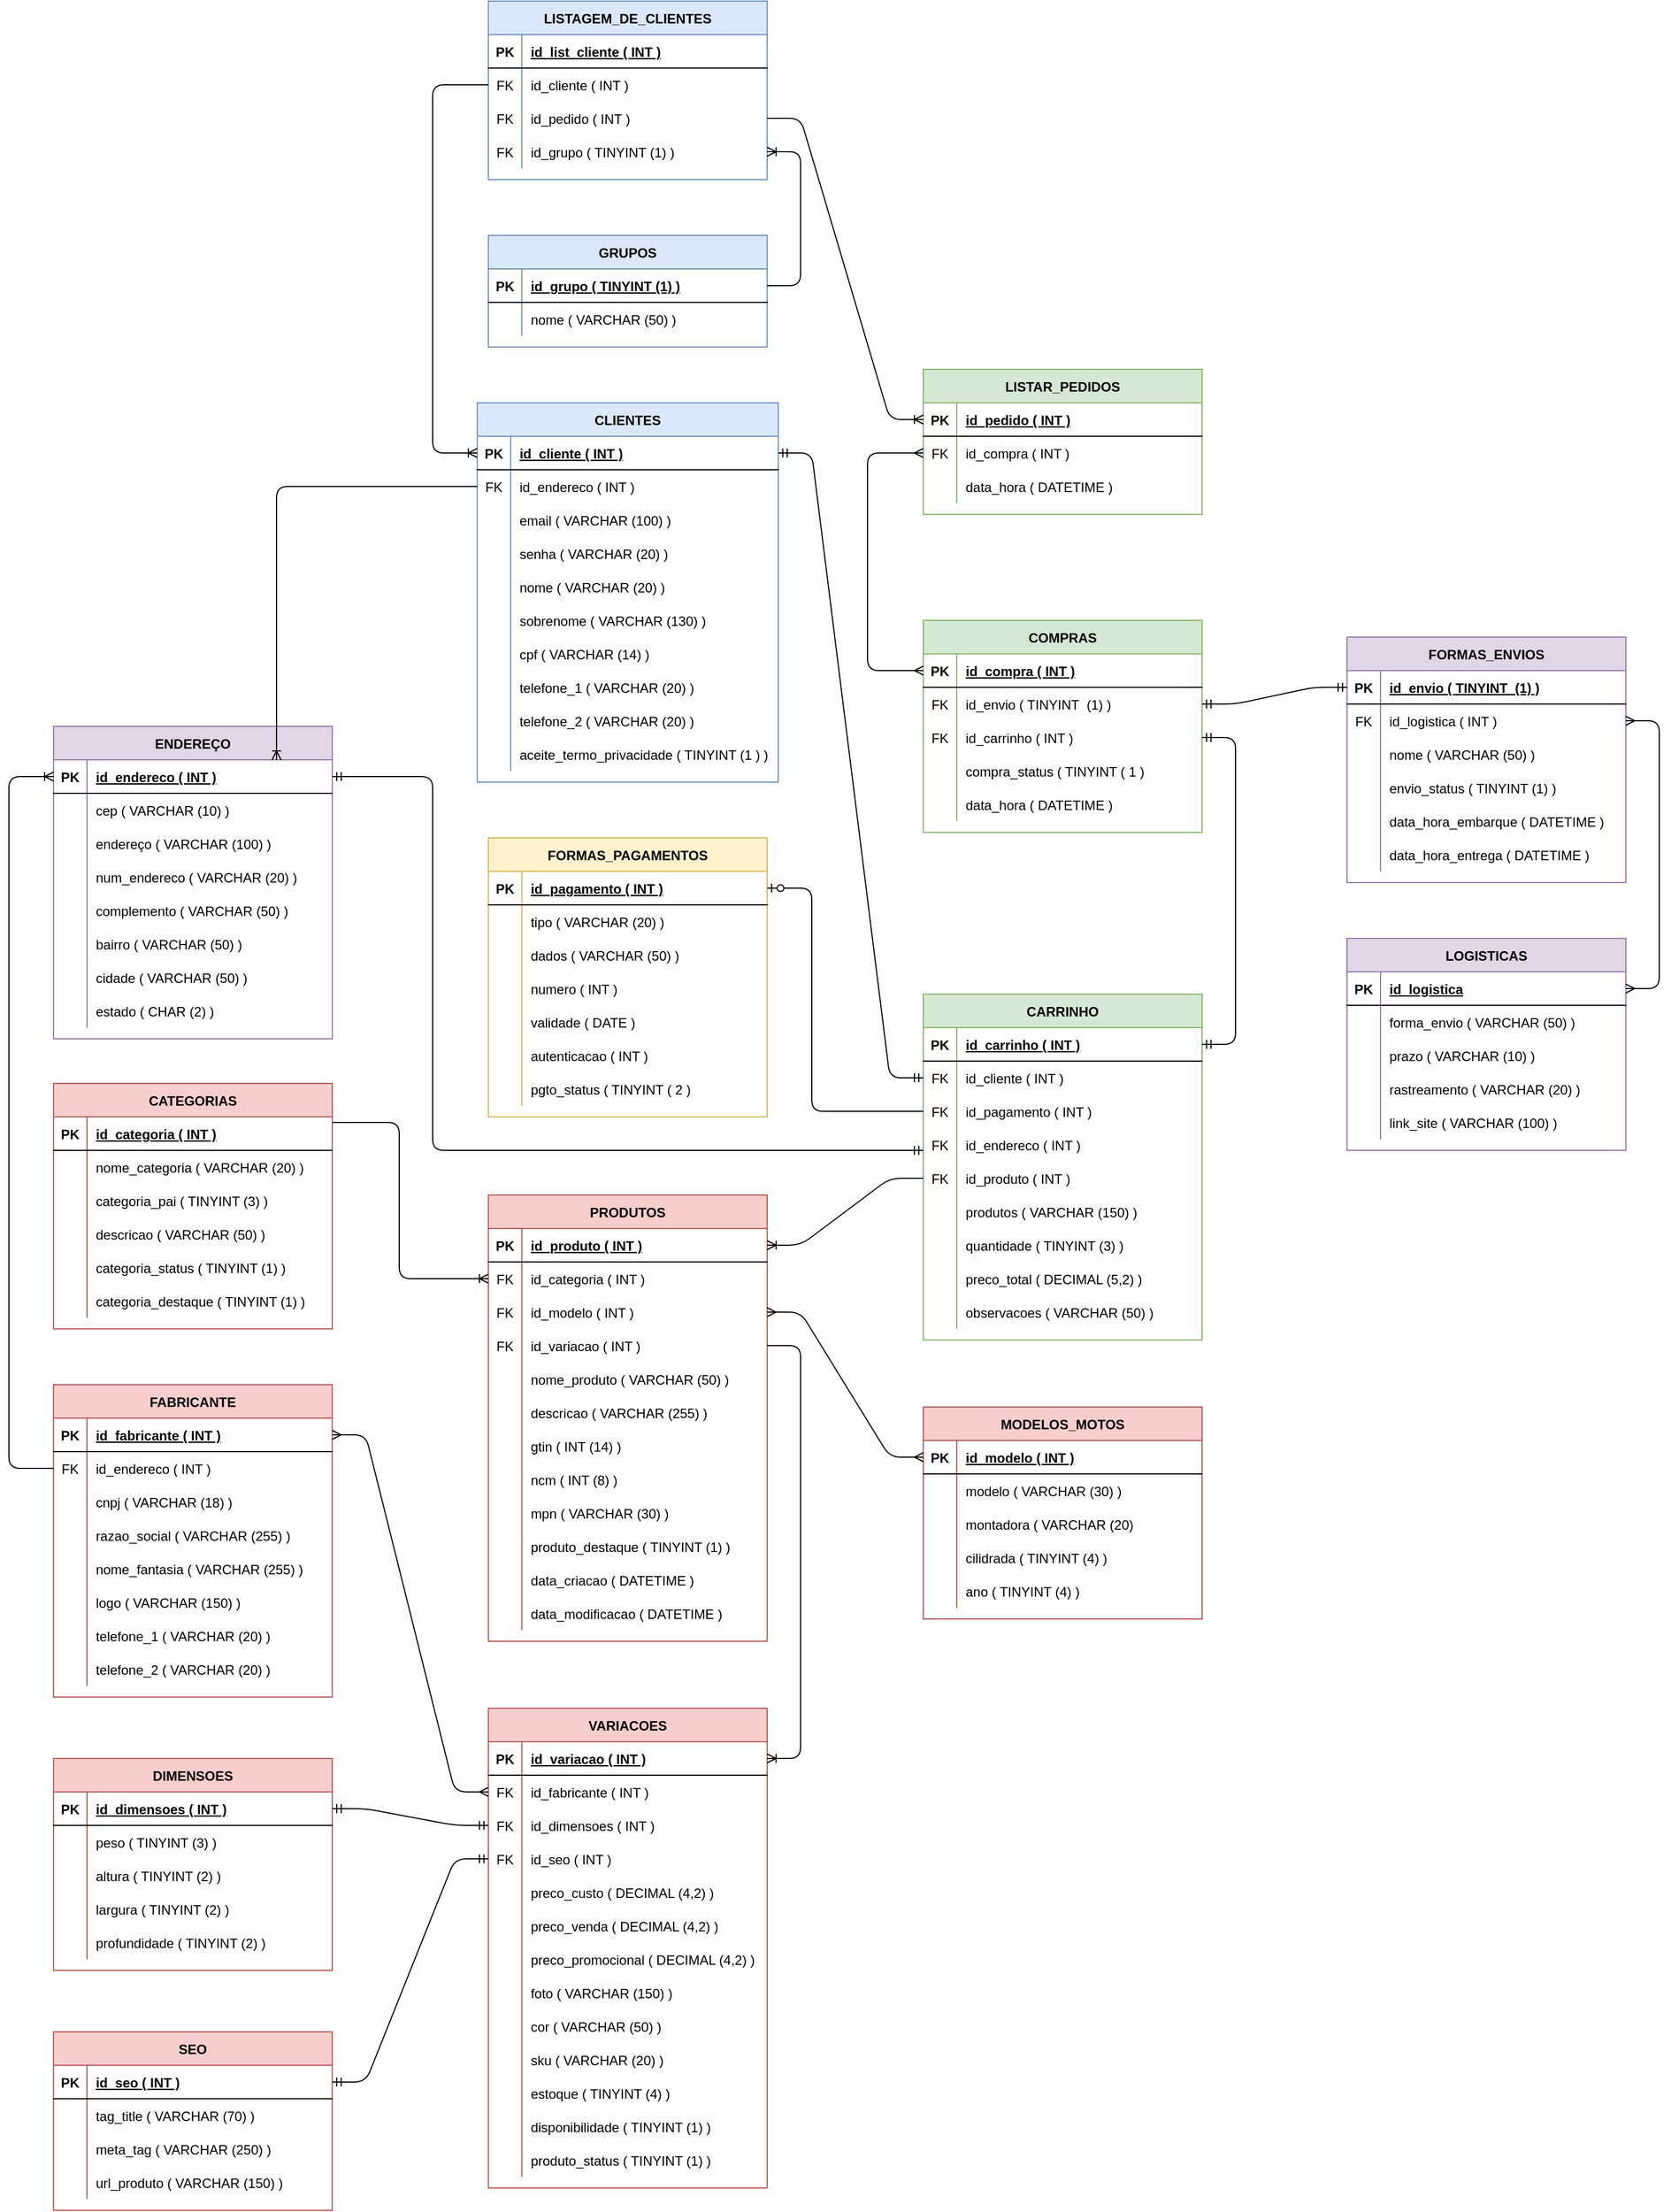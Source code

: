 <mxfile version="14.8.0" type="device"><diagram id="R2lEEEUBdFMjLlhIrx00" name="Page-1"><mxGraphModel dx="3694" dy="2510" grid="1" gridSize="10" guides="1" tooltips="1" connect="1" arrows="1" fold="1" page="1" pageScale="1" pageWidth="850" pageHeight="1100" math="0" shadow="0" extFonts="Permanent Marker^https://fonts.googleapis.com/css?family=Permanent+Marker"><root><mxCell id="0"/><mxCell id="1" parent="0"/><mxCell id="C-vyLk0tnHw3VtMMgP7b-2" value="PRODUTOS" style="shape=table;startSize=30;container=1;collapsible=1;childLayout=tableLayout;fixedRows=1;rowLines=0;fontStyle=1;align=center;resizeLast=1;fillColor=#f8cecc;strokeColor=#b85450;" parent="1" vertex="1"><mxGeometry x="-300.06" y="70" width="250" height="400" as="geometry"/></mxCell><mxCell id="C-vyLk0tnHw3VtMMgP7b-3" value="" style="shape=partialRectangle;collapsible=0;dropTarget=0;pointerEvents=0;fillColor=none;points=[[0,0.5],[1,0.5]];portConstraint=eastwest;top=0;left=0;right=0;bottom=1;" parent="C-vyLk0tnHw3VtMMgP7b-2" vertex="1"><mxGeometry y="30" width="250" height="30" as="geometry"/></mxCell><mxCell id="C-vyLk0tnHw3VtMMgP7b-4" value="PK" style="shape=partialRectangle;overflow=hidden;connectable=0;fillColor=none;top=0;left=0;bottom=0;right=0;fontStyle=1;" parent="C-vyLk0tnHw3VtMMgP7b-3" vertex="1"><mxGeometry width="30" height="30" as="geometry"/></mxCell><mxCell id="C-vyLk0tnHw3VtMMgP7b-5" value="id_produto ( INT )" style="shape=partialRectangle;overflow=hidden;connectable=0;fillColor=none;top=0;left=0;bottom=0;right=0;align=left;spacingLeft=6;fontStyle=5;" parent="C-vyLk0tnHw3VtMMgP7b-3" vertex="1"><mxGeometry x="30" width="220" height="30" as="geometry"/></mxCell><mxCell id="neVBAn5lvwerZMxaWa06-82" value="" style="shape=partialRectangle;collapsible=0;dropTarget=0;pointerEvents=0;fillColor=none;top=0;left=0;bottom=0;right=0;points=[[0,0.5],[1,0.5]];portConstraint=eastwest;" parent="C-vyLk0tnHw3VtMMgP7b-2" vertex="1"><mxGeometry y="60" width="250" height="30" as="geometry"/></mxCell><mxCell id="neVBAn5lvwerZMxaWa06-83" value="FK" style="shape=partialRectangle;connectable=0;fillColor=none;top=0;left=0;bottom=0;right=0;fontStyle=0;overflow=hidden;" parent="neVBAn5lvwerZMxaWa06-82" vertex="1"><mxGeometry width="30" height="30" as="geometry"/></mxCell><mxCell id="neVBAn5lvwerZMxaWa06-84" value="id_categoria ( INT )" style="shape=partialRectangle;connectable=0;fillColor=none;top=0;left=0;bottom=0;right=0;align=left;spacingLeft=6;fontStyle=0;overflow=hidden;" parent="neVBAn5lvwerZMxaWa06-82" vertex="1"><mxGeometry x="30" width="220" height="30" as="geometry"/></mxCell><mxCell id="4coefJVHGxJkQ5Cm2vkK-236" value="" style="shape=partialRectangle;collapsible=0;dropTarget=0;pointerEvents=0;fillColor=none;top=0;left=0;bottom=0;right=0;points=[[0,0.5],[1,0.5]];portConstraint=eastwest;" parent="C-vyLk0tnHw3VtMMgP7b-2" vertex="1"><mxGeometry y="90" width="250" height="30" as="geometry"/></mxCell><mxCell id="4coefJVHGxJkQ5Cm2vkK-237" value="FK" style="shape=partialRectangle;connectable=0;fillColor=none;top=0;left=0;bottom=0;right=0;fontStyle=0;overflow=hidden;" parent="4coefJVHGxJkQ5Cm2vkK-236" vertex="1"><mxGeometry width="30" height="30" as="geometry"/></mxCell><mxCell id="4coefJVHGxJkQ5Cm2vkK-238" value="id_modelo ( INT )" style="shape=partialRectangle;connectable=0;fillColor=none;top=0;left=0;bottom=0;right=0;align=left;spacingLeft=6;fontStyle=0;overflow=hidden;" parent="4coefJVHGxJkQ5Cm2vkK-236" vertex="1"><mxGeometry x="30" width="220" height="30" as="geometry"/></mxCell><mxCell id="4coefJVHGxJkQ5Cm2vkK-146" value="" style="shape=partialRectangle;collapsible=0;dropTarget=0;pointerEvents=0;fillColor=none;top=0;left=0;bottom=0;right=0;points=[[0,0.5],[1,0.5]];portConstraint=eastwest;" parent="C-vyLk0tnHw3VtMMgP7b-2" vertex="1"><mxGeometry y="120" width="250" height="30" as="geometry"/></mxCell><mxCell id="4coefJVHGxJkQ5Cm2vkK-147" value="FK" style="shape=partialRectangle;connectable=0;fillColor=none;top=0;left=0;bottom=0;right=0;fontStyle=0;overflow=hidden;" parent="4coefJVHGxJkQ5Cm2vkK-146" vertex="1"><mxGeometry width="30" height="30" as="geometry"/></mxCell><mxCell id="4coefJVHGxJkQ5Cm2vkK-148" value="id_variacao ( INT )" style="shape=partialRectangle;connectable=0;fillColor=none;top=0;left=0;bottom=0;right=0;align=left;spacingLeft=6;fontStyle=0;overflow=hidden;" parent="4coefJVHGxJkQ5Cm2vkK-146" vertex="1"><mxGeometry x="30" width="220" height="30" as="geometry"/></mxCell><mxCell id="C-vyLk0tnHw3VtMMgP7b-6" value="" style="shape=partialRectangle;collapsible=0;dropTarget=0;pointerEvents=0;fillColor=none;points=[[0,0.5],[1,0.5]];portConstraint=eastwest;top=0;left=0;right=0;bottom=0;" parent="C-vyLk0tnHw3VtMMgP7b-2" vertex="1"><mxGeometry y="150" width="250" height="30" as="geometry"/></mxCell><mxCell id="C-vyLk0tnHw3VtMMgP7b-7" value="" style="shape=partialRectangle;overflow=hidden;connectable=0;fillColor=none;top=0;left=0;bottom=0;right=0;" parent="C-vyLk0tnHw3VtMMgP7b-6" vertex="1"><mxGeometry width="30" height="30" as="geometry"/></mxCell><mxCell id="C-vyLk0tnHw3VtMMgP7b-8" value="nome_produto ( VARCHAR (50) )" style="shape=partialRectangle;overflow=hidden;connectable=0;fillColor=none;top=0;left=0;bottom=0;right=0;align=left;spacingLeft=6;" parent="C-vyLk0tnHw3VtMMgP7b-6" vertex="1"><mxGeometry x="30" width="220" height="30" as="geometry"/></mxCell><mxCell id="C-vyLk0tnHw3VtMMgP7b-9" value="" style="shape=partialRectangle;collapsible=0;dropTarget=0;pointerEvents=0;fillColor=none;points=[[0,0.5],[1,0.5]];portConstraint=eastwest;top=0;left=0;right=0;bottom=0;" parent="C-vyLk0tnHw3VtMMgP7b-2" vertex="1"><mxGeometry y="180" width="250" height="30" as="geometry"/></mxCell><mxCell id="C-vyLk0tnHw3VtMMgP7b-10" value="" style="shape=partialRectangle;overflow=hidden;connectable=0;fillColor=none;top=0;left=0;bottom=0;right=0;" parent="C-vyLk0tnHw3VtMMgP7b-9" vertex="1"><mxGeometry width="30" height="30" as="geometry"/></mxCell><mxCell id="C-vyLk0tnHw3VtMMgP7b-11" value="descricao ( VARCHAR (255) )" style="shape=partialRectangle;overflow=hidden;connectable=0;fillColor=none;top=0;left=0;bottom=0;right=0;align=left;spacingLeft=6;" parent="C-vyLk0tnHw3VtMMgP7b-9" vertex="1"><mxGeometry x="30" width="220" height="30" as="geometry"/></mxCell><mxCell id="4coefJVHGxJkQ5Cm2vkK-156" value="" style="shape=partialRectangle;collapsible=0;dropTarget=0;pointerEvents=0;fillColor=none;top=0;left=0;bottom=0;right=0;points=[[0,0.5],[1,0.5]];portConstraint=eastwest;" parent="C-vyLk0tnHw3VtMMgP7b-2" vertex="1"><mxGeometry y="210" width="250" height="30" as="geometry"/></mxCell><mxCell id="4coefJVHGxJkQ5Cm2vkK-157" value="" style="shape=partialRectangle;connectable=0;fillColor=none;top=0;left=0;bottom=0;right=0;editable=1;overflow=hidden;" parent="4coefJVHGxJkQ5Cm2vkK-156" vertex="1"><mxGeometry width="30" height="30" as="geometry"/></mxCell><mxCell id="4coefJVHGxJkQ5Cm2vkK-158" value="gtin ( INT (14) )" style="shape=partialRectangle;connectable=0;fillColor=none;top=0;left=0;bottom=0;right=0;align=left;spacingLeft=6;overflow=hidden;" parent="4coefJVHGxJkQ5Cm2vkK-156" vertex="1"><mxGeometry x="30" width="220" height="30" as="geometry"/></mxCell><mxCell id="4coefJVHGxJkQ5Cm2vkK-162" value="" style="shape=partialRectangle;collapsible=0;dropTarget=0;pointerEvents=0;fillColor=none;top=0;left=0;bottom=0;right=0;points=[[0,0.5],[1,0.5]];portConstraint=eastwest;" parent="C-vyLk0tnHw3VtMMgP7b-2" vertex="1"><mxGeometry y="240" width="250" height="30" as="geometry"/></mxCell><mxCell id="4coefJVHGxJkQ5Cm2vkK-163" value="" style="shape=partialRectangle;connectable=0;fillColor=none;top=0;left=0;bottom=0;right=0;editable=1;overflow=hidden;" parent="4coefJVHGxJkQ5Cm2vkK-162" vertex="1"><mxGeometry width="30" height="30" as="geometry"/></mxCell><mxCell id="4coefJVHGxJkQ5Cm2vkK-164" value="ncm ( INT (8) )" style="shape=partialRectangle;connectable=0;fillColor=none;top=0;left=0;bottom=0;right=0;align=left;spacingLeft=6;overflow=hidden;" parent="4coefJVHGxJkQ5Cm2vkK-162" vertex="1"><mxGeometry x="30" width="220" height="30" as="geometry"/></mxCell><mxCell id="4coefJVHGxJkQ5Cm2vkK-159" value="" style="shape=partialRectangle;collapsible=0;dropTarget=0;pointerEvents=0;fillColor=none;top=0;left=0;bottom=0;right=0;points=[[0,0.5],[1,0.5]];portConstraint=eastwest;" parent="C-vyLk0tnHw3VtMMgP7b-2" vertex="1"><mxGeometry y="270" width="250" height="30" as="geometry"/></mxCell><mxCell id="4coefJVHGxJkQ5Cm2vkK-160" value="" style="shape=partialRectangle;connectable=0;fillColor=none;top=0;left=0;bottom=0;right=0;editable=1;overflow=hidden;" parent="4coefJVHGxJkQ5Cm2vkK-159" vertex="1"><mxGeometry width="30" height="30" as="geometry"/></mxCell><mxCell id="4coefJVHGxJkQ5Cm2vkK-161" value="mpn ( VARCHAR (30) )" style="shape=partialRectangle;connectable=0;fillColor=none;top=0;left=0;bottom=0;right=0;align=left;spacingLeft=6;overflow=hidden;" parent="4coefJVHGxJkQ5Cm2vkK-159" vertex="1"><mxGeometry x="30" width="220" height="30" as="geometry"/></mxCell><mxCell id="4coefJVHGxJkQ5Cm2vkK-205" value="" style="shape=partialRectangle;collapsible=0;dropTarget=0;pointerEvents=0;fillColor=none;top=0;left=0;bottom=0;right=0;points=[[0,0.5],[1,0.5]];portConstraint=eastwest;" parent="C-vyLk0tnHw3VtMMgP7b-2" vertex="1"><mxGeometry y="300" width="250" height="30" as="geometry"/></mxCell><mxCell id="4coefJVHGxJkQ5Cm2vkK-206" value="" style="shape=partialRectangle;connectable=0;fillColor=none;top=0;left=0;bottom=0;right=0;editable=1;overflow=hidden;" parent="4coefJVHGxJkQ5Cm2vkK-205" vertex="1"><mxGeometry width="30" height="30" as="geometry"/></mxCell><mxCell id="4coefJVHGxJkQ5Cm2vkK-207" value="produto_destaque ( TINYINT (1) )" style="shape=partialRectangle;connectable=0;fillColor=none;top=0;left=0;bottom=0;right=0;align=left;spacingLeft=6;overflow=hidden;" parent="4coefJVHGxJkQ5Cm2vkK-205" vertex="1"><mxGeometry x="30" width="220" height="30" as="geometry"/></mxCell><mxCell id="4coefJVHGxJkQ5Cm2vkK-171" value="" style="shape=partialRectangle;collapsible=0;dropTarget=0;pointerEvents=0;fillColor=none;top=0;left=0;bottom=0;right=0;points=[[0,0.5],[1,0.5]];portConstraint=eastwest;" parent="C-vyLk0tnHw3VtMMgP7b-2" vertex="1"><mxGeometry y="330" width="250" height="30" as="geometry"/></mxCell><mxCell id="4coefJVHGxJkQ5Cm2vkK-172" value="" style="shape=partialRectangle;connectable=0;fillColor=none;top=0;left=0;bottom=0;right=0;editable=1;overflow=hidden;" parent="4coefJVHGxJkQ5Cm2vkK-171" vertex="1"><mxGeometry width="30" height="30" as="geometry"/></mxCell><mxCell id="4coefJVHGxJkQ5Cm2vkK-173" value="data_criacao ( DATETIME )" style="shape=partialRectangle;connectable=0;fillColor=none;top=0;left=0;bottom=0;right=0;align=left;spacingLeft=6;overflow=hidden;" parent="4coefJVHGxJkQ5Cm2vkK-171" vertex="1"><mxGeometry x="30" width="220" height="30" as="geometry"/></mxCell><mxCell id="4coefJVHGxJkQ5Cm2vkK-174" value="" style="shape=partialRectangle;collapsible=0;dropTarget=0;pointerEvents=0;fillColor=none;top=0;left=0;bottom=0;right=0;points=[[0,0.5],[1,0.5]];portConstraint=eastwest;" parent="C-vyLk0tnHw3VtMMgP7b-2" vertex="1"><mxGeometry y="360" width="250" height="30" as="geometry"/></mxCell><mxCell id="4coefJVHGxJkQ5Cm2vkK-175" value="" style="shape=partialRectangle;connectable=0;fillColor=none;top=0;left=0;bottom=0;right=0;editable=1;overflow=hidden;" parent="4coefJVHGxJkQ5Cm2vkK-174" vertex="1"><mxGeometry width="30" height="30" as="geometry"/></mxCell><mxCell id="4coefJVHGxJkQ5Cm2vkK-176" value="data_modificacao ( DATETIME )" style="shape=partialRectangle;connectable=0;fillColor=none;top=0;left=0;bottom=0;right=0;align=left;spacingLeft=6;overflow=hidden;" parent="4coefJVHGxJkQ5Cm2vkK-174" vertex="1"><mxGeometry x="30" width="220" height="30" as="geometry"/></mxCell><mxCell id="C-vyLk0tnHw3VtMMgP7b-13" value="CATEGORIAS" style="shape=table;startSize=30;container=1;collapsible=1;childLayout=tableLayout;fixedRows=1;rowLines=0;fontStyle=1;align=center;resizeLast=1;fillColor=#f8cecc;strokeColor=#b85450;" parent="1" vertex="1"><mxGeometry x="-690" y="-30" width="250" height="220" as="geometry"/></mxCell><mxCell id="C-vyLk0tnHw3VtMMgP7b-14" value="" style="shape=partialRectangle;collapsible=0;dropTarget=0;pointerEvents=0;fillColor=none;points=[[0,0.5],[1,0.5]];portConstraint=eastwest;top=0;left=0;right=0;bottom=1;" parent="C-vyLk0tnHw3VtMMgP7b-13" vertex="1"><mxGeometry y="30" width="250" height="30" as="geometry"/></mxCell><mxCell id="C-vyLk0tnHw3VtMMgP7b-15" value="PK" style="shape=partialRectangle;overflow=hidden;connectable=0;fillColor=none;top=0;left=0;bottom=0;right=0;fontStyle=1;" parent="C-vyLk0tnHw3VtMMgP7b-14" vertex="1"><mxGeometry width="30" height="30" as="geometry"/></mxCell><mxCell id="C-vyLk0tnHw3VtMMgP7b-16" value="id_categoria ( INT )" style="shape=partialRectangle;overflow=hidden;connectable=0;fillColor=none;top=0;left=0;bottom=0;right=0;align=left;spacingLeft=6;fontStyle=5;" parent="C-vyLk0tnHw3VtMMgP7b-14" vertex="1"><mxGeometry x="30" width="220" height="30" as="geometry"/></mxCell><mxCell id="C-vyLk0tnHw3VtMMgP7b-17" value="" style="shape=partialRectangle;collapsible=0;dropTarget=0;pointerEvents=0;fillColor=none;points=[[0,0.5],[1,0.5]];portConstraint=eastwest;top=0;left=0;right=0;bottom=0;" parent="C-vyLk0tnHw3VtMMgP7b-13" vertex="1"><mxGeometry y="60" width="250" height="30" as="geometry"/></mxCell><mxCell id="C-vyLk0tnHw3VtMMgP7b-18" value="" style="shape=partialRectangle;overflow=hidden;connectable=0;fillColor=none;top=0;left=0;bottom=0;right=0;" parent="C-vyLk0tnHw3VtMMgP7b-17" vertex="1"><mxGeometry width="30" height="30" as="geometry"/></mxCell><mxCell id="C-vyLk0tnHw3VtMMgP7b-19" value="nome_categoria ( VARCHAR (20) )" style="shape=partialRectangle;overflow=hidden;connectable=0;fillColor=none;top=0;left=0;bottom=0;right=0;align=left;spacingLeft=6;" parent="C-vyLk0tnHw3VtMMgP7b-17" vertex="1"><mxGeometry x="30" width="220" height="30" as="geometry"/></mxCell><mxCell id="neVBAn5lvwerZMxaWa06-22" value="" style="shape=partialRectangle;collapsible=0;dropTarget=0;pointerEvents=0;fillColor=none;top=0;left=0;bottom=0;right=0;points=[[0,0.5],[1,0.5]];portConstraint=eastwest;" parent="C-vyLk0tnHw3VtMMgP7b-13" vertex="1"><mxGeometry y="90" width="250" height="30" as="geometry"/></mxCell><mxCell id="neVBAn5lvwerZMxaWa06-23" value="" style="shape=partialRectangle;connectable=0;fillColor=none;top=0;left=0;bottom=0;right=0;editable=1;overflow=hidden;" parent="neVBAn5lvwerZMxaWa06-22" vertex="1"><mxGeometry width="30" height="30" as="geometry"/></mxCell><mxCell id="neVBAn5lvwerZMxaWa06-24" value="categoria_pai ( TINYINT (3) )" style="shape=partialRectangle;connectable=0;fillColor=none;top=0;left=0;bottom=0;right=0;align=left;spacingLeft=6;overflow=hidden;" parent="neVBAn5lvwerZMxaWa06-22" vertex="1"><mxGeometry x="30" width="220" height="30" as="geometry"/></mxCell><mxCell id="C-vyLk0tnHw3VtMMgP7b-20" value="" style="shape=partialRectangle;collapsible=0;dropTarget=0;pointerEvents=0;fillColor=none;points=[[0,0.5],[1,0.5]];portConstraint=eastwest;top=0;left=0;right=0;bottom=0;" parent="C-vyLk0tnHw3VtMMgP7b-13" vertex="1"><mxGeometry y="120" width="250" height="30" as="geometry"/></mxCell><mxCell id="C-vyLk0tnHw3VtMMgP7b-21" value="" style="shape=partialRectangle;overflow=hidden;connectable=0;fillColor=none;top=0;left=0;bottom=0;right=0;" parent="C-vyLk0tnHw3VtMMgP7b-20" vertex="1"><mxGeometry width="30" height="30" as="geometry"/></mxCell><mxCell id="C-vyLk0tnHw3VtMMgP7b-22" value="descricao ( VARCHAR (50) )" style="shape=partialRectangle;overflow=hidden;connectable=0;fillColor=none;top=0;left=0;bottom=0;right=0;align=left;spacingLeft=6;" parent="C-vyLk0tnHw3VtMMgP7b-20" vertex="1"><mxGeometry x="30" width="220" height="30" as="geometry"/></mxCell><mxCell id="4coefJVHGxJkQ5Cm2vkK-199" value="" style="shape=partialRectangle;collapsible=0;dropTarget=0;pointerEvents=0;fillColor=none;top=0;left=0;bottom=0;right=0;points=[[0,0.5],[1,0.5]];portConstraint=eastwest;" parent="C-vyLk0tnHw3VtMMgP7b-13" vertex="1"><mxGeometry y="150" width="250" height="30" as="geometry"/></mxCell><mxCell id="4coefJVHGxJkQ5Cm2vkK-200" value="" style="shape=partialRectangle;connectable=0;fillColor=none;top=0;left=0;bottom=0;right=0;editable=1;overflow=hidden;" parent="4coefJVHGxJkQ5Cm2vkK-199" vertex="1"><mxGeometry width="30" height="30" as="geometry"/></mxCell><mxCell id="4coefJVHGxJkQ5Cm2vkK-201" value="categoria_status ( TINYINT (1) )" style="shape=partialRectangle;connectable=0;fillColor=none;top=0;left=0;bottom=0;right=0;align=left;spacingLeft=6;overflow=hidden;" parent="4coefJVHGxJkQ5Cm2vkK-199" vertex="1"><mxGeometry x="30" width="220" height="30" as="geometry"/></mxCell><mxCell id="4coefJVHGxJkQ5Cm2vkK-202" value="" style="shape=partialRectangle;collapsible=0;dropTarget=0;pointerEvents=0;fillColor=none;top=0;left=0;bottom=0;right=0;points=[[0,0.5],[1,0.5]];portConstraint=eastwest;" parent="C-vyLk0tnHw3VtMMgP7b-13" vertex="1"><mxGeometry y="180" width="250" height="30" as="geometry"/></mxCell><mxCell id="4coefJVHGxJkQ5Cm2vkK-203" value="" style="shape=partialRectangle;connectable=0;fillColor=none;top=0;left=0;bottom=0;right=0;editable=1;overflow=hidden;" parent="4coefJVHGxJkQ5Cm2vkK-202" vertex="1"><mxGeometry width="30" height="30" as="geometry"/></mxCell><mxCell id="4coefJVHGxJkQ5Cm2vkK-204" value="categoria_destaque ( TINYINT (1) )" style="shape=partialRectangle;connectable=0;fillColor=none;top=0;left=0;bottom=0;right=0;align=left;spacingLeft=6;overflow=hidden;" parent="4coefJVHGxJkQ5Cm2vkK-202" vertex="1"><mxGeometry x="30" width="220" height="30" as="geometry"/></mxCell><mxCell id="C-vyLk0tnHw3VtMMgP7b-23" value="FABRICANTE" style="shape=table;startSize=30;container=1;collapsible=1;childLayout=tableLayout;fixedRows=1;rowLines=0;fontStyle=1;align=center;resizeLast=1;fillColor=#f8cecc;strokeColor=#b85450;" parent="1" vertex="1"><mxGeometry x="-690.06" y="240" width="250" height="280" as="geometry"/></mxCell><mxCell id="C-vyLk0tnHw3VtMMgP7b-24" value="" style="shape=partialRectangle;collapsible=0;dropTarget=0;pointerEvents=0;fillColor=none;points=[[0,0.5],[1,0.5]];portConstraint=eastwest;top=0;left=0;right=0;bottom=1;" parent="C-vyLk0tnHw3VtMMgP7b-23" vertex="1"><mxGeometry y="30" width="250" height="30" as="geometry"/></mxCell><mxCell id="C-vyLk0tnHw3VtMMgP7b-25" value="PK" style="shape=partialRectangle;overflow=hidden;connectable=0;fillColor=none;top=0;left=0;bottom=0;right=0;fontStyle=1;" parent="C-vyLk0tnHw3VtMMgP7b-24" vertex="1"><mxGeometry width="30" height="30" as="geometry"/></mxCell><mxCell id="C-vyLk0tnHw3VtMMgP7b-26" value="id_fabricante ( INT )" style="shape=partialRectangle;overflow=hidden;connectable=0;fillColor=none;top=0;left=0;bottom=0;right=0;align=left;spacingLeft=6;fontStyle=5;" parent="C-vyLk0tnHw3VtMMgP7b-24" vertex="1"><mxGeometry x="30" width="220" height="30" as="geometry"/></mxCell><mxCell id="4coefJVHGxJkQ5Cm2vkK-4" value="" style="shape=partialRectangle;collapsible=0;dropTarget=0;pointerEvents=0;fillColor=none;top=0;left=0;bottom=0;right=0;points=[[0,0.5],[1,0.5]];portConstraint=eastwest;" parent="C-vyLk0tnHw3VtMMgP7b-23" vertex="1"><mxGeometry y="60" width="250" height="30" as="geometry"/></mxCell><mxCell id="4coefJVHGxJkQ5Cm2vkK-5" value="FK" style="shape=partialRectangle;connectable=0;fillColor=none;top=0;left=0;bottom=0;right=0;fontStyle=0;overflow=hidden;" parent="4coefJVHGxJkQ5Cm2vkK-4" vertex="1"><mxGeometry width="30" height="30" as="geometry"/></mxCell><mxCell id="4coefJVHGxJkQ5Cm2vkK-6" value="id_endereco ( INT )" style="shape=partialRectangle;connectable=0;fillColor=none;top=0;left=0;bottom=0;right=0;align=left;spacingLeft=6;fontStyle=0;overflow=hidden;" parent="4coefJVHGxJkQ5Cm2vkK-4" vertex="1"><mxGeometry x="30" width="220" height="30" as="geometry"/></mxCell><mxCell id="9LVM29DkXP4eEmCSFRi4-29" value="" style="shape=partialRectangle;collapsible=0;dropTarget=0;pointerEvents=0;fillColor=none;top=0;left=0;bottom=0;right=0;points=[[0,0.5],[1,0.5]];portConstraint=eastwest;strokeColor=#FFE599;" parent="C-vyLk0tnHw3VtMMgP7b-23" vertex="1"><mxGeometry y="90" width="250" height="30" as="geometry"/></mxCell><mxCell id="9LVM29DkXP4eEmCSFRi4-30" value="" style="shape=partialRectangle;connectable=0;fillColor=none;top=0;left=0;bottom=0;right=0;editable=1;overflow=hidden;" parent="9LVM29DkXP4eEmCSFRi4-29" vertex="1"><mxGeometry width="30" height="30" as="geometry"/></mxCell><mxCell id="9LVM29DkXP4eEmCSFRi4-31" value="cnpj ( VARCHAR (18) )" style="shape=partialRectangle;connectable=0;fillColor=none;top=0;left=0;bottom=0;right=0;align=left;spacingLeft=6;overflow=hidden;" parent="9LVM29DkXP4eEmCSFRi4-29" vertex="1"><mxGeometry x="30" width="220" height="30" as="geometry"/></mxCell><mxCell id="9LVM29DkXP4eEmCSFRi4-35" value="" style="shape=partialRectangle;collapsible=0;dropTarget=0;pointerEvents=0;fillColor=none;top=0;left=0;bottom=0;right=0;points=[[0,0.5],[1,0.5]];portConstraint=eastwest;strokeColor=#FFE599;" parent="C-vyLk0tnHw3VtMMgP7b-23" vertex="1"><mxGeometry y="120" width="250" height="30" as="geometry"/></mxCell><mxCell id="9LVM29DkXP4eEmCSFRi4-36" value="" style="shape=partialRectangle;connectable=0;fillColor=none;top=0;left=0;bottom=0;right=0;editable=1;overflow=hidden;" parent="9LVM29DkXP4eEmCSFRi4-35" vertex="1"><mxGeometry width="30" height="30" as="geometry"/></mxCell><mxCell id="9LVM29DkXP4eEmCSFRi4-37" value="razao_social ( VARCHAR (255) )" style="shape=partialRectangle;connectable=0;fillColor=none;top=0;left=0;bottom=0;right=0;align=left;spacingLeft=6;overflow=hidden;" parent="9LVM29DkXP4eEmCSFRi4-35" vertex="1"><mxGeometry x="30" width="220" height="30" as="geometry"/></mxCell><mxCell id="C-vyLk0tnHw3VtMMgP7b-27" value="" style="shape=partialRectangle;collapsible=0;dropTarget=0;pointerEvents=0;fillColor=none;points=[[0,0.5],[1,0.5]];portConstraint=eastwest;top=0;left=0;right=0;bottom=0;" parent="C-vyLk0tnHw3VtMMgP7b-23" vertex="1"><mxGeometry y="150" width="250" height="30" as="geometry"/></mxCell><mxCell id="C-vyLk0tnHw3VtMMgP7b-28" value="" style="shape=partialRectangle;overflow=hidden;connectable=0;fillColor=none;top=0;left=0;bottom=0;right=0;" parent="C-vyLk0tnHw3VtMMgP7b-27" vertex="1"><mxGeometry width="30" height="30" as="geometry"/></mxCell><mxCell id="C-vyLk0tnHw3VtMMgP7b-29" value="nome_fantasia ( VARCHAR (255) )" style="shape=partialRectangle;overflow=hidden;connectable=0;fillColor=none;top=0;left=0;bottom=0;right=0;align=left;spacingLeft=6;fontStyle=0" parent="C-vyLk0tnHw3VtMMgP7b-27" vertex="1"><mxGeometry x="30" width="220" height="30" as="geometry"/></mxCell><mxCell id="neVBAn5lvwerZMxaWa06-1" value="" style="shape=partialRectangle;collapsible=0;dropTarget=0;pointerEvents=0;fillColor=none;top=0;left=0;bottom=0;right=0;points=[[0,0.5],[1,0.5]];portConstraint=eastwest;" parent="C-vyLk0tnHw3VtMMgP7b-23" vertex="1"><mxGeometry y="180" width="250" height="30" as="geometry"/></mxCell><mxCell id="neVBAn5lvwerZMxaWa06-2" value="" style="shape=partialRectangle;connectable=0;fillColor=none;top=0;left=0;bottom=0;right=0;editable=1;overflow=hidden;" parent="neVBAn5lvwerZMxaWa06-1" vertex="1"><mxGeometry width="30" height="30" as="geometry"/></mxCell><mxCell id="neVBAn5lvwerZMxaWa06-3" value="logo ( VARCHAR (150) )" style="shape=partialRectangle;connectable=0;fillColor=none;top=0;left=0;bottom=0;right=0;align=left;spacingLeft=6;overflow=hidden;" parent="neVBAn5lvwerZMxaWa06-1" vertex="1"><mxGeometry x="30" width="220" height="30" as="geometry"/></mxCell><mxCell id="9LVM29DkXP4eEmCSFRi4-38" value="" style="shape=partialRectangle;collapsible=0;dropTarget=0;pointerEvents=0;fillColor=none;top=0;left=0;bottom=0;right=0;points=[[0,0.5],[1,0.5]];portConstraint=eastwest;strokeColor=#FFE599;" parent="C-vyLk0tnHw3VtMMgP7b-23" vertex="1"><mxGeometry y="210" width="250" height="30" as="geometry"/></mxCell><mxCell id="9LVM29DkXP4eEmCSFRi4-39" value="" style="shape=partialRectangle;connectable=0;fillColor=none;top=0;left=0;bottom=0;right=0;editable=1;overflow=hidden;" parent="9LVM29DkXP4eEmCSFRi4-38" vertex="1"><mxGeometry width="30" height="30" as="geometry"/></mxCell><mxCell id="9LVM29DkXP4eEmCSFRi4-40" value="telefone_1 ( VARCHAR (20) )" style="shape=partialRectangle;connectable=0;fillColor=none;top=0;left=0;bottom=0;right=0;align=left;spacingLeft=6;overflow=hidden;" parent="9LVM29DkXP4eEmCSFRi4-38" vertex="1"><mxGeometry x="30" width="220" height="30" as="geometry"/></mxCell><mxCell id="9LVM29DkXP4eEmCSFRi4-44" value="" style="shape=partialRectangle;collapsible=0;dropTarget=0;pointerEvents=0;fillColor=none;top=0;left=0;bottom=0;right=0;points=[[0,0.5],[1,0.5]];portConstraint=eastwest;strokeColor=#FFE599;" parent="C-vyLk0tnHw3VtMMgP7b-23" vertex="1"><mxGeometry y="240" width="250" height="30" as="geometry"/></mxCell><mxCell id="9LVM29DkXP4eEmCSFRi4-45" value="" style="shape=partialRectangle;connectable=0;fillColor=none;top=0;left=0;bottom=0;right=0;editable=1;overflow=hidden;" parent="9LVM29DkXP4eEmCSFRi4-44" vertex="1"><mxGeometry width="30" height="30" as="geometry"/></mxCell><mxCell id="9LVM29DkXP4eEmCSFRi4-46" value="telefone_2 ( VARCHAR (20) )" style="shape=partialRectangle;connectable=0;fillColor=none;top=0;left=0;bottom=0;right=0;align=left;spacingLeft=6;overflow=hidden;" parent="9LVM29DkXP4eEmCSFRi4-44" vertex="1"><mxGeometry x="30" width="220" height="30" as="geometry"/></mxCell><mxCell id="neVBAn5lvwerZMxaWa06-25" value="DIMENSOES" style="shape=table;startSize=30;container=1;collapsible=1;childLayout=tableLayout;fixedRows=1;rowLines=0;fontStyle=1;align=center;resizeLast=1;fillColor=#f8cecc;strokeColor=#b85450;" parent="1" vertex="1"><mxGeometry x="-690" y="575" width="250" height="190" as="geometry"/></mxCell><mxCell id="neVBAn5lvwerZMxaWa06-26" value="" style="shape=partialRectangle;collapsible=0;dropTarget=0;pointerEvents=0;fillColor=none;top=0;left=0;bottom=1;right=0;points=[[0,0.5],[1,0.5]];portConstraint=eastwest;" parent="neVBAn5lvwerZMxaWa06-25" vertex="1"><mxGeometry y="30" width="250" height="30" as="geometry"/></mxCell><mxCell id="neVBAn5lvwerZMxaWa06-27" value="PK" style="shape=partialRectangle;connectable=0;fillColor=none;top=0;left=0;bottom=0;right=0;fontStyle=1;overflow=hidden;" parent="neVBAn5lvwerZMxaWa06-26" vertex="1"><mxGeometry width="30" height="30" as="geometry"/></mxCell><mxCell id="neVBAn5lvwerZMxaWa06-28" value="id_dimensoes ( INT )" style="shape=partialRectangle;connectable=0;fillColor=none;top=0;left=0;bottom=0;right=0;align=left;spacingLeft=6;fontStyle=5;overflow=hidden;" parent="neVBAn5lvwerZMxaWa06-26" vertex="1"><mxGeometry x="30" width="220" height="30" as="geometry"/></mxCell><mxCell id="pdqZEKNpy8L1nL9Heg9h-10" value="" style="shape=partialRectangle;collapsible=0;dropTarget=0;pointerEvents=0;fillColor=none;top=0;left=0;bottom=0;right=0;points=[[0,0.5],[1,0.5]];portConstraint=eastwest;" parent="neVBAn5lvwerZMxaWa06-25" vertex="1"><mxGeometry y="60" width="250" height="30" as="geometry"/></mxCell><mxCell id="pdqZEKNpy8L1nL9Heg9h-11" value="" style="shape=partialRectangle;connectable=0;fillColor=none;top=0;left=0;bottom=0;right=0;editable=1;overflow=hidden;" parent="pdqZEKNpy8L1nL9Heg9h-10" vertex="1"><mxGeometry width="30" height="30" as="geometry"/></mxCell><mxCell id="pdqZEKNpy8L1nL9Heg9h-12" value="peso ( TINYINT (3) )" style="shape=partialRectangle;connectable=0;fillColor=none;top=0;left=0;bottom=0;right=0;align=left;spacingLeft=6;overflow=hidden;" parent="pdqZEKNpy8L1nL9Heg9h-10" vertex="1"><mxGeometry x="30" width="220" height="30" as="geometry"/></mxCell><mxCell id="neVBAn5lvwerZMxaWa06-29" value="" style="shape=partialRectangle;collapsible=0;dropTarget=0;pointerEvents=0;fillColor=none;top=0;left=0;bottom=0;right=0;points=[[0,0.5],[1,0.5]];portConstraint=eastwest;" parent="neVBAn5lvwerZMxaWa06-25" vertex="1"><mxGeometry y="90" width="250" height="30" as="geometry"/></mxCell><mxCell id="neVBAn5lvwerZMxaWa06-30" value="" style="shape=partialRectangle;connectable=0;fillColor=none;top=0;left=0;bottom=0;right=0;editable=1;overflow=hidden;" parent="neVBAn5lvwerZMxaWa06-29" vertex="1"><mxGeometry width="30" height="30" as="geometry"/></mxCell><mxCell id="neVBAn5lvwerZMxaWa06-31" value="altura ( TINYINT (2) )" style="shape=partialRectangle;connectable=0;fillColor=none;top=0;left=0;bottom=0;right=0;align=left;spacingLeft=6;overflow=hidden;" parent="neVBAn5lvwerZMxaWa06-29" vertex="1"><mxGeometry x="30" width="220" height="30" as="geometry"/></mxCell><mxCell id="9LVM29DkXP4eEmCSFRi4-73" value="" style="shape=partialRectangle;collapsible=0;dropTarget=0;pointerEvents=0;fillColor=none;top=0;left=0;bottom=0;right=0;points=[[0,0.5],[1,0.5]];portConstraint=eastwest;strokeColor=#FFE599;" parent="neVBAn5lvwerZMxaWa06-25" vertex="1"><mxGeometry y="120" width="250" height="30" as="geometry"/></mxCell><mxCell id="9LVM29DkXP4eEmCSFRi4-74" value="" style="shape=partialRectangle;connectable=0;fillColor=none;top=0;left=0;bottom=0;right=0;editable=1;overflow=hidden;" parent="9LVM29DkXP4eEmCSFRi4-73" vertex="1"><mxGeometry width="30" height="30" as="geometry"/></mxCell><mxCell id="9LVM29DkXP4eEmCSFRi4-75" value="largura ( TINYINT (2) )" style="shape=partialRectangle;connectable=0;fillColor=none;top=0;left=0;bottom=0;right=0;align=left;spacingLeft=6;overflow=hidden;" parent="9LVM29DkXP4eEmCSFRi4-73" vertex="1"><mxGeometry x="30" width="220" height="30" as="geometry"/></mxCell><mxCell id="4coefJVHGxJkQ5Cm2vkK-193" value="" style="shape=partialRectangle;collapsible=0;dropTarget=0;pointerEvents=0;fillColor=none;top=0;left=0;bottom=0;right=0;points=[[0,0.5],[1,0.5]];portConstraint=eastwest;" parent="neVBAn5lvwerZMxaWa06-25" vertex="1"><mxGeometry y="150" width="250" height="30" as="geometry"/></mxCell><mxCell id="4coefJVHGxJkQ5Cm2vkK-194" value="" style="shape=partialRectangle;connectable=0;fillColor=none;top=0;left=0;bottom=0;right=0;editable=1;overflow=hidden;" parent="4coefJVHGxJkQ5Cm2vkK-193" vertex="1"><mxGeometry width="30" height="30" as="geometry"/></mxCell><mxCell id="4coefJVHGxJkQ5Cm2vkK-195" value="profundidade ( TINYINT (2) )" style="shape=partialRectangle;connectable=0;fillColor=none;top=0;left=0;bottom=0;right=0;align=left;spacingLeft=6;overflow=hidden;" parent="4coefJVHGxJkQ5Cm2vkK-193" vertex="1"><mxGeometry x="30" width="220" height="30" as="geometry"/></mxCell><mxCell id="neVBAn5lvwerZMxaWa06-38" value="COMPRAS" style="shape=table;startSize=30;container=1;collapsible=1;childLayout=tableLayout;fixedRows=1;rowLines=0;fontStyle=1;align=center;resizeLast=1;fillColor=#d5e8d4;strokeColor=#82b366;" parent="1" vertex="1"><mxGeometry x="90" y="-445" width="250" height="190" as="geometry"/></mxCell><mxCell id="neVBAn5lvwerZMxaWa06-39" value="" style="shape=partialRectangle;collapsible=0;dropTarget=0;pointerEvents=0;fillColor=none;top=0;left=0;bottom=1;right=0;points=[[0,0.5],[1,0.5]];portConstraint=eastwest;" parent="neVBAn5lvwerZMxaWa06-38" vertex="1"><mxGeometry y="30" width="250" height="30" as="geometry"/></mxCell><mxCell id="neVBAn5lvwerZMxaWa06-40" value="PK" style="shape=partialRectangle;connectable=0;fillColor=none;top=0;left=0;bottom=0;right=0;fontStyle=1;overflow=hidden;" parent="neVBAn5lvwerZMxaWa06-39" vertex="1"><mxGeometry width="30" height="30" as="geometry"/></mxCell><mxCell id="neVBAn5lvwerZMxaWa06-41" value="id_compra ( INT )" style="shape=partialRectangle;connectable=0;fillColor=none;top=0;left=0;bottom=0;right=0;align=left;spacingLeft=6;fontStyle=5;overflow=hidden;" parent="neVBAn5lvwerZMxaWa06-39" vertex="1"><mxGeometry x="30" width="220" height="30" as="geometry"/></mxCell><mxCell id="4coefJVHGxJkQ5Cm2vkK-255" value="" style="shape=partialRectangle;collapsible=0;dropTarget=0;pointerEvents=0;fillColor=none;top=0;left=0;bottom=0;right=0;points=[[0,0.5],[1,0.5]];portConstraint=eastwest;" parent="neVBAn5lvwerZMxaWa06-38" vertex="1"><mxGeometry y="60" width="250" height="30" as="geometry"/></mxCell><mxCell id="4coefJVHGxJkQ5Cm2vkK-256" value="FK" style="shape=partialRectangle;connectable=0;fillColor=none;top=0;left=0;bottom=0;right=0;fontStyle=0;overflow=hidden;" parent="4coefJVHGxJkQ5Cm2vkK-255" vertex="1"><mxGeometry width="30" height="30" as="geometry"/></mxCell><mxCell id="4coefJVHGxJkQ5Cm2vkK-257" value="id_envio ( TINYINT  (1) )" style="shape=partialRectangle;connectable=0;fillColor=none;top=0;left=0;bottom=0;right=0;align=left;spacingLeft=6;fontStyle=0;overflow=hidden;" parent="4coefJVHGxJkQ5Cm2vkK-255" vertex="1"><mxGeometry x="30" width="220" height="30" as="geometry"/></mxCell><mxCell id="neVBAn5lvwerZMxaWa06-91" value="" style="shape=partialRectangle;collapsible=0;dropTarget=0;pointerEvents=0;fillColor=none;top=0;left=0;bottom=0;right=0;points=[[0,0.5],[1,0.5]];portConstraint=eastwest;" parent="neVBAn5lvwerZMxaWa06-38" vertex="1"><mxGeometry y="90" width="250" height="30" as="geometry"/></mxCell><mxCell id="neVBAn5lvwerZMxaWa06-92" value="FK" style="shape=partialRectangle;connectable=0;fillColor=none;top=0;left=0;bottom=0;right=0;fontStyle=0;overflow=hidden;" parent="neVBAn5lvwerZMxaWa06-91" vertex="1"><mxGeometry width="30" height="30" as="geometry"/></mxCell><mxCell id="neVBAn5lvwerZMxaWa06-93" value="id_carrinho ( INT )" style="shape=partialRectangle;connectable=0;fillColor=none;top=0;left=0;bottom=0;right=0;align=left;spacingLeft=6;fontStyle=0;overflow=hidden;" parent="neVBAn5lvwerZMxaWa06-91" vertex="1"><mxGeometry x="30" width="220" height="30" as="geometry"/></mxCell><mxCell id="CoMZbt5FHsNlGtpdiU_8-73" value="" style="shape=partialRectangle;collapsible=0;dropTarget=0;pointerEvents=0;fillColor=none;top=0;left=0;bottom=0;right=0;points=[[0,0.5],[1,0.5]];portConstraint=eastwest;" parent="neVBAn5lvwerZMxaWa06-38" vertex="1"><mxGeometry y="120" width="250" height="30" as="geometry"/></mxCell><mxCell id="CoMZbt5FHsNlGtpdiU_8-74" value="" style="shape=partialRectangle;connectable=0;fillColor=none;top=0;left=0;bottom=0;right=0;editable=1;overflow=hidden;" parent="CoMZbt5FHsNlGtpdiU_8-73" vertex="1"><mxGeometry width="30" height="30" as="geometry"/></mxCell><mxCell id="CoMZbt5FHsNlGtpdiU_8-75" value="compra_status ( TINYINT ( 1 )" style="shape=partialRectangle;connectable=0;fillColor=none;top=0;left=0;bottom=0;right=0;align=left;spacingLeft=6;overflow=hidden;" parent="CoMZbt5FHsNlGtpdiU_8-73" vertex="1"><mxGeometry x="30" width="220" height="30" as="geometry"/></mxCell><mxCell id="neVBAn5lvwerZMxaWa06-42" value="" style="shape=partialRectangle;collapsible=0;dropTarget=0;pointerEvents=0;fillColor=none;top=0;left=0;bottom=0;right=0;points=[[0,0.5],[1,0.5]];portConstraint=eastwest;" parent="neVBAn5lvwerZMxaWa06-38" vertex="1"><mxGeometry y="150" width="250" height="30" as="geometry"/></mxCell><mxCell id="neVBAn5lvwerZMxaWa06-43" value="" style="shape=partialRectangle;connectable=0;fillColor=none;top=0;left=0;bottom=0;right=0;editable=1;overflow=hidden;" parent="neVBAn5lvwerZMxaWa06-42" vertex="1"><mxGeometry width="30" height="30" as="geometry"/></mxCell><mxCell id="neVBAn5lvwerZMxaWa06-44" value="data_hora ( DATETIME )" style="shape=partialRectangle;connectable=0;fillColor=none;top=0;left=0;bottom=0;right=0;align=left;spacingLeft=6;overflow=hidden;" parent="neVBAn5lvwerZMxaWa06-42" vertex="1"><mxGeometry x="30" width="220" height="30" as="geometry"/></mxCell><mxCell id="neVBAn5lvwerZMxaWa06-97" value="CLIENTES" style="shape=table;startSize=30;container=1;collapsible=1;childLayout=tableLayout;fixedRows=1;rowLines=0;fontStyle=1;align=center;resizeLast=1;fillColor=#dae8fc;strokeColor=#6c8ebf;" parent="1" vertex="1"><mxGeometry x="-310.06" y="-640" width="270" height="340" as="geometry"><mxRectangle x="670" y="30" width="100" height="30" as="alternateBounds"/></mxGeometry></mxCell><mxCell id="neVBAn5lvwerZMxaWa06-98" value="" style="shape=partialRectangle;collapsible=0;dropTarget=0;pointerEvents=0;fillColor=none;points=[[0,0.5],[1,0.5]];portConstraint=eastwest;top=0;left=0;right=0;bottom=1;" parent="neVBAn5lvwerZMxaWa06-97" vertex="1"><mxGeometry y="30" width="270" height="30" as="geometry"/></mxCell><mxCell id="neVBAn5lvwerZMxaWa06-99" value="PK" style="shape=partialRectangle;overflow=hidden;connectable=0;fillColor=none;top=0;left=0;bottom=0;right=0;fontStyle=1;" parent="neVBAn5lvwerZMxaWa06-98" vertex="1"><mxGeometry width="30" height="30" as="geometry"/></mxCell><mxCell id="neVBAn5lvwerZMxaWa06-100" value="id_cliente ( INT )" style="shape=partialRectangle;overflow=hidden;connectable=0;fillColor=none;top=0;left=0;bottom=0;right=0;align=left;spacingLeft=6;fontStyle=5;" parent="neVBAn5lvwerZMxaWa06-98" vertex="1"><mxGeometry x="30" width="240" height="30" as="geometry"/></mxCell><mxCell id="vur6UQx-QbEG5cyFC6oK-20" value="" style="shape=partialRectangle;collapsible=0;dropTarget=0;pointerEvents=0;fillColor=none;top=0;left=0;bottom=0;right=0;points=[[0,0.5],[1,0.5]];portConstraint=eastwest;" parent="neVBAn5lvwerZMxaWa06-97" vertex="1"><mxGeometry y="60" width="270" height="30" as="geometry"/></mxCell><mxCell id="vur6UQx-QbEG5cyFC6oK-21" value="FK" style="shape=partialRectangle;connectable=0;fillColor=none;top=0;left=0;bottom=0;right=0;fontStyle=0;overflow=hidden;" parent="vur6UQx-QbEG5cyFC6oK-20" vertex="1"><mxGeometry width="30" height="30" as="geometry"/></mxCell><mxCell id="vur6UQx-QbEG5cyFC6oK-22" value="id_endereco ( INT )" style="shape=partialRectangle;connectable=0;fillColor=none;top=0;left=0;bottom=0;right=0;align=left;spacingLeft=6;fontStyle=0;overflow=hidden;" parent="vur6UQx-QbEG5cyFC6oK-20" vertex="1"><mxGeometry x="30" width="240" height="30" as="geometry"/></mxCell><mxCell id="neVBAn5lvwerZMxaWa06-125" value="" style="shape=partialRectangle;collapsible=0;dropTarget=0;pointerEvents=0;fillColor=none;top=0;left=0;bottom=0;right=0;points=[[0,0.5],[1,0.5]];portConstraint=eastwest;" parent="neVBAn5lvwerZMxaWa06-97" vertex="1"><mxGeometry y="90" width="270" height="30" as="geometry"/></mxCell><mxCell id="neVBAn5lvwerZMxaWa06-126" value="" style="shape=partialRectangle;connectable=0;fillColor=none;top=0;left=0;bottom=0;right=0;editable=1;overflow=hidden;" parent="neVBAn5lvwerZMxaWa06-125" vertex="1"><mxGeometry width="30" height="30" as="geometry"/></mxCell><mxCell id="neVBAn5lvwerZMxaWa06-127" value="email ( VARCHAR (100) )" style="shape=partialRectangle;connectable=0;fillColor=none;top=0;left=0;bottom=0;right=0;align=left;spacingLeft=6;overflow=hidden;" parent="neVBAn5lvwerZMxaWa06-125" vertex="1"><mxGeometry x="30" width="240" height="30" as="geometry"/></mxCell><mxCell id="neVBAn5lvwerZMxaWa06-131" value="" style="shape=partialRectangle;collapsible=0;dropTarget=0;pointerEvents=0;fillColor=none;top=0;left=0;bottom=0;right=0;points=[[0,0.5],[1,0.5]];portConstraint=eastwest;" parent="neVBAn5lvwerZMxaWa06-97" vertex="1"><mxGeometry y="120" width="270" height="30" as="geometry"/></mxCell><mxCell id="neVBAn5lvwerZMxaWa06-132" value="" style="shape=partialRectangle;connectable=0;fillColor=none;top=0;left=0;bottom=0;right=0;editable=1;overflow=hidden;" parent="neVBAn5lvwerZMxaWa06-131" vertex="1"><mxGeometry width="30" height="30" as="geometry"/></mxCell><mxCell id="neVBAn5lvwerZMxaWa06-133" value="senha ( VARCHAR (20) )" style="shape=partialRectangle;connectable=0;fillColor=none;top=0;left=0;bottom=0;right=0;align=left;spacingLeft=6;overflow=hidden;" parent="neVBAn5lvwerZMxaWa06-131" vertex="1"><mxGeometry x="30" width="240" height="30" as="geometry"/></mxCell><mxCell id="neVBAn5lvwerZMxaWa06-101" value="" style="shape=partialRectangle;collapsible=0;dropTarget=0;pointerEvents=0;fillColor=none;points=[[0,0.5],[1,0.5]];portConstraint=eastwest;top=0;left=0;right=0;bottom=0;" parent="neVBAn5lvwerZMxaWa06-97" vertex="1"><mxGeometry y="150" width="270" height="30" as="geometry"/></mxCell><mxCell id="neVBAn5lvwerZMxaWa06-102" value="" style="shape=partialRectangle;overflow=hidden;connectable=0;fillColor=none;top=0;left=0;bottom=0;right=0;" parent="neVBAn5lvwerZMxaWa06-101" vertex="1"><mxGeometry width="30" height="30" as="geometry"/></mxCell><mxCell id="neVBAn5lvwerZMxaWa06-103" value="nome ( VARCHAR (20) )" style="shape=partialRectangle;overflow=hidden;connectable=0;fillColor=none;top=0;left=0;bottom=0;right=0;align=left;spacingLeft=6;" parent="neVBAn5lvwerZMxaWa06-101" vertex="1"><mxGeometry x="30" width="240" height="30" as="geometry"/></mxCell><mxCell id="neVBAn5lvwerZMxaWa06-177" value="" style="shape=partialRectangle;collapsible=0;dropTarget=0;pointerEvents=0;fillColor=none;top=0;left=0;bottom=0;right=0;points=[[0,0.5],[1,0.5]];portConstraint=eastwest;" parent="neVBAn5lvwerZMxaWa06-97" vertex="1"><mxGeometry y="180" width="270" height="30" as="geometry"/></mxCell><mxCell id="neVBAn5lvwerZMxaWa06-178" value="" style="shape=partialRectangle;connectable=0;fillColor=none;top=0;left=0;bottom=0;right=0;editable=1;overflow=hidden;" parent="neVBAn5lvwerZMxaWa06-177" vertex="1"><mxGeometry width="30" height="30" as="geometry"/></mxCell><mxCell id="neVBAn5lvwerZMxaWa06-179" value="sobrenome ( VARCHAR (130) )" style="shape=partialRectangle;connectable=0;fillColor=none;top=0;left=0;bottom=0;right=0;align=left;spacingLeft=6;overflow=hidden;" parent="neVBAn5lvwerZMxaWa06-177" vertex="1"><mxGeometry x="30" width="240" height="30" as="geometry"/></mxCell><mxCell id="neVBAn5lvwerZMxaWa06-104" value="" style="shape=partialRectangle;collapsible=0;dropTarget=0;pointerEvents=0;fillColor=none;top=0;left=0;bottom=0;right=0;points=[[0,0.5],[1,0.5]];portConstraint=eastwest;" parent="neVBAn5lvwerZMxaWa06-97" vertex="1"><mxGeometry y="210" width="270" height="30" as="geometry"/></mxCell><mxCell id="neVBAn5lvwerZMxaWa06-105" value="" style="shape=partialRectangle;connectable=0;fillColor=none;top=0;left=0;bottom=0;right=0;editable=1;overflow=hidden;" parent="neVBAn5lvwerZMxaWa06-104" vertex="1"><mxGeometry width="30" height="30" as="geometry"/></mxCell><mxCell id="neVBAn5lvwerZMxaWa06-106" value="cpf ( VARCHAR (14) )" style="shape=partialRectangle;connectable=0;fillColor=none;top=0;left=0;bottom=0;right=0;align=left;spacingLeft=6;overflow=hidden;" parent="neVBAn5lvwerZMxaWa06-104" vertex="1"><mxGeometry x="30" width="240" height="30" as="geometry"/></mxCell><mxCell id="neVBAn5lvwerZMxaWa06-119" value="" style="shape=partialRectangle;collapsible=0;dropTarget=0;pointerEvents=0;fillColor=none;top=0;left=0;bottom=0;right=0;points=[[0,0.5],[1,0.5]];portConstraint=eastwest;" parent="neVBAn5lvwerZMxaWa06-97" vertex="1"><mxGeometry y="240" width="270" height="30" as="geometry"/></mxCell><mxCell id="neVBAn5lvwerZMxaWa06-120" value="" style="shape=partialRectangle;connectable=0;fillColor=none;top=0;left=0;bottom=0;right=0;editable=1;overflow=hidden;" parent="neVBAn5lvwerZMxaWa06-119" vertex="1"><mxGeometry width="30" height="30" as="geometry"/></mxCell><mxCell id="neVBAn5lvwerZMxaWa06-121" value="telefone_1 ( VARCHAR (20) )" style="shape=partialRectangle;connectable=0;fillColor=none;top=0;left=0;bottom=0;right=0;align=left;spacingLeft=6;overflow=hidden;" parent="neVBAn5lvwerZMxaWa06-119" vertex="1"><mxGeometry x="30" width="240" height="30" as="geometry"/></mxCell><mxCell id="neVBAn5lvwerZMxaWa06-122" value="" style="shape=partialRectangle;collapsible=0;dropTarget=0;pointerEvents=0;fillColor=none;top=0;left=0;bottom=0;right=0;points=[[0,0.5],[1,0.5]];portConstraint=eastwest;" parent="neVBAn5lvwerZMxaWa06-97" vertex="1"><mxGeometry y="270" width="270" height="30" as="geometry"/></mxCell><mxCell id="neVBAn5lvwerZMxaWa06-123" value="" style="shape=partialRectangle;connectable=0;fillColor=none;top=0;left=0;bottom=0;right=0;editable=1;overflow=hidden;" parent="neVBAn5lvwerZMxaWa06-122" vertex="1"><mxGeometry width="30" height="30" as="geometry"/></mxCell><mxCell id="neVBAn5lvwerZMxaWa06-124" value="telefone_2 ( VARCHAR (20) )" style="shape=partialRectangle;connectable=0;fillColor=none;top=0;left=0;bottom=0;right=0;align=left;spacingLeft=6;overflow=hidden;" parent="neVBAn5lvwerZMxaWa06-122" vertex="1"><mxGeometry x="30" width="240" height="30" as="geometry"/></mxCell><mxCell id="9LVM29DkXP4eEmCSFRi4-132" value="" style="shape=partialRectangle;collapsible=0;dropTarget=0;pointerEvents=0;fillColor=none;top=0;left=0;bottom=0;right=0;points=[[0,0.5],[1,0.5]];portConstraint=eastwest;strokeColor=#FFE599;" parent="neVBAn5lvwerZMxaWa06-97" vertex="1"><mxGeometry y="300" width="270" height="30" as="geometry"/></mxCell><mxCell id="9LVM29DkXP4eEmCSFRi4-133" value="" style="shape=partialRectangle;connectable=0;fillColor=none;top=0;left=0;bottom=0;right=0;editable=1;overflow=hidden;" parent="9LVM29DkXP4eEmCSFRi4-132" vertex="1"><mxGeometry width="30" height="30" as="geometry"/></mxCell><mxCell id="9LVM29DkXP4eEmCSFRi4-134" value="aceite_termo_privacidade ( TINYINT (1 ) )" style="shape=partialRectangle;connectable=0;fillColor=none;top=0;left=0;bottom=0;right=0;align=left;spacingLeft=6;overflow=hidden;" parent="9LVM29DkXP4eEmCSFRi4-132" vertex="1"><mxGeometry x="30" width="240" height="30" as="geometry"/></mxCell><mxCell id="9LVM29DkXP4eEmCSFRi4-135" value="GRUPOS" style="shape=table;startSize=30;container=1;collapsible=1;childLayout=tableLayout;fixedRows=1;rowLines=0;fontStyle=1;align=center;resizeLast=1;strokeColor=#6c8ebf;fillColor=#dae8fc;" parent="1" vertex="1"><mxGeometry x="-300.06" y="-790" width="250" height="100" as="geometry"/></mxCell><mxCell id="9LVM29DkXP4eEmCSFRi4-136" value="" style="shape=partialRectangle;collapsible=0;dropTarget=0;pointerEvents=0;fillColor=none;top=0;left=0;bottom=1;right=0;points=[[0,0.5],[1,0.5]];portConstraint=eastwest;" parent="9LVM29DkXP4eEmCSFRi4-135" vertex="1"><mxGeometry y="30" width="250" height="30" as="geometry"/></mxCell><mxCell id="9LVM29DkXP4eEmCSFRi4-137" value="PK" style="shape=partialRectangle;connectable=0;fillColor=none;top=0;left=0;bottom=0;right=0;fontStyle=1;overflow=hidden;" parent="9LVM29DkXP4eEmCSFRi4-136" vertex="1"><mxGeometry width="30" height="30" as="geometry"/></mxCell><mxCell id="9LVM29DkXP4eEmCSFRi4-138" value="id_grupo ( TINYINT (1) )" style="shape=partialRectangle;connectable=0;fillColor=none;top=0;left=0;bottom=0;right=0;align=left;spacingLeft=6;fontStyle=5;overflow=hidden;" parent="9LVM29DkXP4eEmCSFRi4-136" vertex="1"><mxGeometry x="30" width="220" height="30" as="geometry"/></mxCell><mxCell id="9LVM29DkXP4eEmCSFRi4-154" value="" style="shape=partialRectangle;collapsible=0;dropTarget=0;pointerEvents=0;fillColor=none;top=0;left=0;bottom=0;right=0;points=[[0,0.5],[1,0.5]];portConstraint=eastwest;strokeColor=#FFE599;" parent="9LVM29DkXP4eEmCSFRi4-135" vertex="1"><mxGeometry y="60" width="250" height="30" as="geometry"/></mxCell><mxCell id="9LVM29DkXP4eEmCSFRi4-155" value="" style="shape=partialRectangle;connectable=0;fillColor=none;top=0;left=0;bottom=0;right=0;editable=1;overflow=hidden;" parent="9LVM29DkXP4eEmCSFRi4-154" vertex="1"><mxGeometry width="30" height="30" as="geometry"/></mxCell><mxCell id="9LVM29DkXP4eEmCSFRi4-156" value="nome ( VARCHAR (50) )" style="shape=partialRectangle;connectable=0;fillColor=none;top=0;left=0;bottom=0;right=0;align=left;spacingLeft=6;overflow=hidden;" parent="9LVM29DkXP4eEmCSFRi4-154" vertex="1"><mxGeometry x="30" width="220" height="30" as="geometry"/></mxCell><mxCell id="vur6UQx-QbEG5cyFC6oK-1" value="ENDEREÇO" style="shape=table;startSize=30;container=1;collapsible=1;childLayout=tableLayout;fixedRows=1;rowLines=0;fontStyle=1;align=center;resizeLast=1;fillColor=#e1d5e7;strokeColor=#9673a6;" parent="1" vertex="1"><mxGeometry x="-690" y="-350" width="250" height="280" as="geometry"/></mxCell><mxCell id="vur6UQx-QbEG5cyFC6oK-2" value="" style="shape=partialRectangle;collapsible=0;dropTarget=0;pointerEvents=0;fillColor=none;top=0;left=0;bottom=1;right=0;points=[[0,0.5],[1,0.5]];portConstraint=eastwest;" parent="vur6UQx-QbEG5cyFC6oK-1" vertex="1"><mxGeometry y="30" width="250" height="30" as="geometry"/></mxCell><mxCell id="vur6UQx-QbEG5cyFC6oK-3" value="PK" style="shape=partialRectangle;connectable=0;fillColor=none;top=0;left=0;bottom=0;right=0;fontStyle=1;overflow=hidden;" parent="vur6UQx-QbEG5cyFC6oK-2" vertex="1"><mxGeometry width="30" height="30" as="geometry"/></mxCell><mxCell id="vur6UQx-QbEG5cyFC6oK-4" value="id_endereco ( INT )" style="shape=partialRectangle;connectable=0;fillColor=none;top=0;left=0;bottom=0;right=0;align=left;spacingLeft=6;fontStyle=5;overflow=hidden;" parent="vur6UQx-QbEG5cyFC6oK-2" vertex="1"><mxGeometry x="30" width="220" height="30" as="geometry"/></mxCell><mxCell id="neVBAn5lvwerZMxaWa06-146" value="" style="shape=partialRectangle;collapsible=0;dropTarget=0;pointerEvents=0;fillColor=none;top=0;left=0;bottom=0;right=0;points=[[0,0.5],[1,0.5]];portConstraint=eastwest;" parent="vur6UQx-QbEG5cyFC6oK-1" vertex="1"><mxGeometry y="60" width="250" height="30" as="geometry"/></mxCell><mxCell id="neVBAn5lvwerZMxaWa06-147" value="" style="shape=partialRectangle;connectable=0;fillColor=none;top=0;left=0;bottom=0;right=0;editable=1;overflow=hidden;" parent="neVBAn5lvwerZMxaWa06-146" vertex="1"><mxGeometry width="30" height="30" as="geometry"/></mxCell><mxCell id="neVBAn5lvwerZMxaWa06-148" value="cep ( VARCHAR (10) )" style="shape=partialRectangle;connectable=0;fillColor=none;top=0;left=0;bottom=0;right=0;align=left;spacingLeft=6;overflow=hidden;" parent="neVBAn5lvwerZMxaWa06-146" vertex="1"><mxGeometry x="30" width="220" height="30" as="geometry"/></mxCell><mxCell id="neVBAn5lvwerZMxaWa06-155" value="" style="shape=partialRectangle;collapsible=0;dropTarget=0;pointerEvents=0;fillColor=none;top=0;left=0;bottom=0;right=0;points=[[0,0.5],[1,0.5]];portConstraint=eastwest;" parent="vur6UQx-QbEG5cyFC6oK-1" vertex="1"><mxGeometry y="90" width="250" height="30" as="geometry"/></mxCell><mxCell id="neVBAn5lvwerZMxaWa06-156" value="" style="shape=partialRectangle;connectable=0;fillColor=none;top=0;left=0;bottom=0;right=0;editable=1;overflow=hidden;" parent="neVBAn5lvwerZMxaWa06-155" vertex="1"><mxGeometry width="30" height="30" as="geometry"/></mxCell><mxCell id="neVBAn5lvwerZMxaWa06-157" value="endereço ( VARCHAR (100) )" style="shape=partialRectangle;connectable=0;fillColor=none;top=0;left=0;bottom=0;right=0;align=left;spacingLeft=6;overflow=hidden;" parent="neVBAn5lvwerZMxaWa06-155" vertex="1"><mxGeometry x="30" width="220" height="30" as="geometry"/></mxCell><mxCell id="neVBAn5lvwerZMxaWa06-171" value="" style="shape=partialRectangle;collapsible=0;dropTarget=0;pointerEvents=0;fillColor=none;top=0;left=0;bottom=0;right=0;points=[[0,0.5],[1,0.5]];portConstraint=eastwest;" parent="vur6UQx-QbEG5cyFC6oK-1" vertex="1"><mxGeometry y="120" width="250" height="30" as="geometry"/></mxCell><mxCell id="neVBAn5lvwerZMxaWa06-172" value="" style="shape=partialRectangle;connectable=0;fillColor=none;top=0;left=0;bottom=0;right=0;editable=1;overflow=hidden;" parent="neVBAn5lvwerZMxaWa06-171" vertex="1"><mxGeometry width="30" height="30" as="geometry"/></mxCell><mxCell id="neVBAn5lvwerZMxaWa06-173" value="num_endereco ( VARCHAR (20) )" style="shape=partialRectangle;connectable=0;fillColor=none;top=0;left=0;bottom=0;right=0;align=left;spacingLeft=6;overflow=hidden;" parent="neVBAn5lvwerZMxaWa06-171" vertex="1"><mxGeometry x="30" width="220" height="30" as="geometry"/></mxCell><mxCell id="neVBAn5lvwerZMxaWa06-149" value="" style="shape=partialRectangle;collapsible=0;dropTarget=0;pointerEvents=0;fillColor=none;top=0;left=0;bottom=0;right=0;points=[[0,0.5],[1,0.5]];portConstraint=eastwest;" parent="vur6UQx-QbEG5cyFC6oK-1" vertex="1"><mxGeometry y="150" width="250" height="30" as="geometry"/></mxCell><mxCell id="neVBAn5lvwerZMxaWa06-150" value="" style="shape=partialRectangle;connectable=0;fillColor=none;top=0;left=0;bottom=0;right=0;editable=1;overflow=hidden;" parent="neVBAn5lvwerZMxaWa06-149" vertex="1"><mxGeometry width="30" height="30" as="geometry"/></mxCell><mxCell id="neVBAn5lvwerZMxaWa06-151" value="complemento ( VARCHAR (50) )" style="shape=partialRectangle;connectable=0;fillColor=none;top=0;left=0;bottom=0;right=0;align=left;spacingLeft=6;overflow=hidden;" parent="neVBAn5lvwerZMxaWa06-149" vertex="1"><mxGeometry x="30" width="220" height="30" as="geometry"/></mxCell><mxCell id="9LVM29DkXP4eEmCSFRi4-51" value="" style="shape=partialRectangle;collapsible=0;dropTarget=0;pointerEvents=0;fillColor=none;top=0;left=0;bottom=0;right=0;points=[[0,0.5],[1,0.5]];portConstraint=eastwest;strokeColor=#FFE599;" parent="vur6UQx-QbEG5cyFC6oK-1" vertex="1"><mxGeometry y="180" width="250" height="30" as="geometry"/></mxCell><mxCell id="9LVM29DkXP4eEmCSFRi4-52" value="" style="shape=partialRectangle;connectable=0;fillColor=none;top=0;left=0;bottom=0;right=0;editable=1;overflow=hidden;" parent="9LVM29DkXP4eEmCSFRi4-51" vertex="1"><mxGeometry width="30" height="30" as="geometry"/></mxCell><mxCell id="9LVM29DkXP4eEmCSFRi4-53" value="bairro ( VARCHAR (50) )" style="shape=partialRectangle;connectable=0;fillColor=none;top=0;left=0;bottom=0;right=0;align=left;spacingLeft=6;overflow=hidden;" parent="9LVM29DkXP4eEmCSFRi4-51" vertex="1"><mxGeometry x="30" width="220" height="30" as="geometry"/></mxCell><mxCell id="neVBAn5lvwerZMxaWa06-152" value="" style="shape=partialRectangle;collapsible=0;dropTarget=0;pointerEvents=0;fillColor=none;top=0;left=0;bottom=0;right=0;points=[[0,0.5],[1,0.5]];portConstraint=eastwest;" parent="vur6UQx-QbEG5cyFC6oK-1" vertex="1"><mxGeometry y="210" width="250" height="30" as="geometry"/></mxCell><mxCell id="neVBAn5lvwerZMxaWa06-153" value="" style="shape=partialRectangle;connectable=0;fillColor=none;top=0;left=0;bottom=0;right=0;editable=1;overflow=hidden;" parent="neVBAn5lvwerZMxaWa06-152" vertex="1"><mxGeometry width="30" height="30" as="geometry"/></mxCell><mxCell id="neVBAn5lvwerZMxaWa06-154" value="cidade ( VARCHAR (50) )" style="shape=partialRectangle;connectable=0;fillColor=none;top=0;left=0;bottom=0;right=0;align=left;spacingLeft=6;overflow=hidden;" parent="neVBAn5lvwerZMxaWa06-152" vertex="1"><mxGeometry x="30" width="220" height="30" as="geometry"/></mxCell><mxCell id="neVBAn5lvwerZMxaWa06-107" value="" style="shape=partialRectangle;collapsible=0;dropTarget=0;pointerEvents=0;fillColor=none;top=0;left=0;bottom=0;right=0;points=[[0,0.5],[1,0.5]];portConstraint=eastwest;" parent="vur6UQx-QbEG5cyFC6oK-1" vertex="1"><mxGeometry y="240" width="250" height="30" as="geometry"/></mxCell><mxCell id="neVBAn5lvwerZMxaWa06-108" value="" style="shape=partialRectangle;connectable=0;fillColor=none;top=0;left=0;bottom=0;right=0;editable=1;overflow=hidden;" parent="neVBAn5lvwerZMxaWa06-107" vertex="1"><mxGeometry width="30" height="30" as="geometry"/></mxCell><mxCell id="neVBAn5lvwerZMxaWa06-109" value="estado ( CHAR (2) )" style="shape=partialRectangle;connectable=0;fillColor=none;top=0;left=0;bottom=0;right=0;align=left;spacingLeft=6;overflow=hidden;" parent="neVBAn5lvwerZMxaWa06-107" vertex="1"><mxGeometry x="30" width="220" height="30" as="geometry"/></mxCell><mxCell id="CoMZbt5FHsNlGtpdiU_8-1" value="CARRINHO" style="shape=table;startSize=30;container=1;collapsible=1;childLayout=tableLayout;fixedRows=1;rowLines=0;fontStyle=1;align=center;resizeLast=1;fillColor=#d5e8d4;strokeColor=#82b366;" parent="1" vertex="1"><mxGeometry x="90" y="-110" width="250" height="310" as="geometry"/></mxCell><mxCell id="CoMZbt5FHsNlGtpdiU_8-2" value="" style="shape=partialRectangle;collapsible=0;dropTarget=0;pointerEvents=0;fillColor=none;top=0;left=0;bottom=1;right=0;points=[[0,0.5],[1,0.5]];portConstraint=eastwest;" parent="CoMZbt5FHsNlGtpdiU_8-1" vertex="1"><mxGeometry y="30" width="250" height="30" as="geometry"/></mxCell><mxCell id="CoMZbt5FHsNlGtpdiU_8-3" value="PK" style="shape=partialRectangle;connectable=0;fillColor=none;top=0;left=0;bottom=0;right=0;fontStyle=1;overflow=hidden;" parent="CoMZbt5FHsNlGtpdiU_8-2" vertex="1"><mxGeometry width="30" height="30" as="geometry"/></mxCell><mxCell id="CoMZbt5FHsNlGtpdiU_8-4" value="id_carrinho ( INT )" style="shape=partialRectangle;connectable=0;fillColor=none;top=0;left=0;bottom=0;right=0;align=left;spacingLeft=6;fontStyle=5;overflow=hidden;" parent="CoMZbt5FHsNlGtpdiU_8-2" vertex="1"><mxGeometry x="30" width="220" height="30" as="geometry"/></mxCell><mxCell id="CoMZbt5FHsNlGtpdiU_8-8" value="" style="shape=partialRectangle;collapsible=0;dropTarget=0;pointerEvents=0;fillColor=none;top=0;left=0;bottom=0;right=0;points=[[0,0.5],[1,0.5]];portConstraint=eastwest;" parent="CoMZbt5FHsNlGtpdiU_8-1" vertex="1"><mxGeometry y="60" width="250" height="30" as="geometry"/></mxCell><mxCell id="CoMZbt5FHsNlGtpdiU_8-9" value="FK" style="shape=partialRectangle;connectable=0;fillColor=none;top=0;left=0;bottom=0;right=0;fontStyle=0;overflow=hidden;" parent="CoMZbt5FHsNlGtpdiU_8-8" vertex="1"><mxGeometry width="30" height="30" as="geometry"/></mxCell><mxCell id="CoMZbt5FHsNlGtpdiU_8-10" value="id_cliente ( INT )" style="shape=partialRectangle;connectable=0;fillColor=none;top=0;left=0;bottom=0;right=0;align=left;spacingLeft=6;fontStyle=0;overflow=hidden;" parent="CoMZbt5FHsNlGtpdiU_8-8" vertex="1"><mxGeometry x="30" width="220" height="30" as="geometry"/></mxCell><mxCell id="CoMZbt5FHsNlGtpdiU_8-61" value="" style="shape=partialRectangle;collapsible=0;dropTarget=0;pointerEvents=0;fillColor=none;top=0;left=0;bottom=0;right=0;points=[[0,0.5],[1,0.5]];portConstraint=eastwest;" parent="CoMZbt5FHsNlGtpdiU_8-1" vertex="1"><mxGeometry y="90" width="250" height="30" as="geometry"/></mxCell><mxCell id="CoMZbt5FHsNlGtpdiU_8-62" value="FK" style="shape=partialRectangle;connectable=0;fillColor=none;top=0;left=0;bottom=0;right=0;fontStyle=0;overflow=hidden;" parent="CoMZbt5FHsNlGtpdiU_8-61" vertex="1"><mxGeometry width="30" height="30" as="geometry"/></mxCell><mxCell id="CoMZbt5FHsNlGtpdiU_8-63" value="id_pagamento ( INT )" style="shape=partialRectangle;connectable=0;fillColor=none;top=0;left=0;bottom=0;right=0;align=left;spacingLeft=6;fontStyle=0;overflow=hidden;" parent="CoMZbt5FHsNlGtpdiU_8-61" vertex="1"><mxGeometry x="30" width="220" height="30" as="geometry"/></mxCell><mxCell id="CoMZbt5FHsNlGtpdiU_8-41" value="" style="shape=partialRectangle;collapsible=0;dropTarget=0;pointerEvents=0;fillColor=none;top=0;left=0;bottom=0;right=0;points=[[0,0.5],[1,0.5]];portConstraint=eastwest;" parent="CoMZbt5FHsNlGtpdiU_8-1" vertex="1"><mxGeometry y="120" width="250" height="30" as="geometry"/></mxCell><mxCell id="CoMZbt5FHsNlGtpdiU_8-42" value="FK" style="shape=partialRectangle;connectable=0;fillColor=none;top=0;left=0;bottom=0;right=0;fontStyle=0;overflow=hidden;" parent="CoMZbt5FHsNlGtpdiU_8-41" vertex="1"><mxGeometry width="30" height="30" as="geometry"/></mxCell><mxCell id="CoMZbt5FHsNlGtpdiU_8-43" value="id_endereco ( INT )" style="shape=partialRectangle;connectable=0;fillColor=none;top=0;left=0;bottom=0;right=0;align=left;spacingLeft=6;fontStyle=0;overflow=hidden;" parent="CoMZbt5FHsNlGtpdiU_8-41" vertex="1"><mxGeometry x="30" width="220" height="30" as="geometry"/></mxCell><mxCell id="CoMZbt5FHsNlGtpdiU_8-11" value="" style="shape=partialRectangle;collapsible=0;dropTarget=0;pointerEvents=0;fillColor=none;top=0;left=0;bottom=0;right=0;points=[[0,0.5],[1,0.5]];portConstraint=eastwest;" parent="CoMZbt5FHsNlGtpdiU_8-1" vertex="1"><mxGeometry y="150" width="250" height="30" as="geometry"/></mxCell><mxCell id="CoMZbt5FHsNlGtpdiU_8-12" value="FK" style="shape=partialRectangle;connectable=0;fillColor=none;top=0;left=0;bottom=0;right=0;fontStyle=0;overflow=hidden;" parent="CoMZbt5FHsNlGtpdiU_8-11" vertex="1"><mxGeometry width="30" height="30" as="geometry"/></mxCell><mxCell id="CoMZbt5FHsNlGtpdiU_8-13" value="id_produto ( INT )" style="shape=partialRectangle;connectable=0;fillColor=none;top=0;left=0;bottom=0;right=0;align=left;spacingLeft=6;fontStyle=0;overflow=hidden;" parent="CoMZbt5FHsNlGtpdiU_8-11" vertex="1"><mxGeometry x="30" width="220" height="30" as="geometry"/></mxCell><mxCell id="CoMZbt5FHsNlGtpdiU_8-17" value="" style="shape=partialRectangle;collapsible=0;dropTarget=0;pointerEvents=0;fillColor=none;top=0;left=0;bottom=0;right=0;points=[[0,0.5],[1,0.5]];portConstraint=eastwest;" parent="CoMZbt5FHsNlGtpdiU_8-1" vertex="1"><mxGeometry y="180" width="250" height="30" as="geometry"/></mxCell><mxCell id="CoMZbt5FHsNlGtpdiU_8-18" value="" style="shape=partialRectangle;connectable=0;fillColor=none;top=0;left=0;bottom=0;right=0;editable=1;overflow=hidden;" parent="CoMZbt5FHsNlGtpdiU_8-17" vertex="1"><mxGeometry width="30" height="30" as="geometry"/></mxCell><mxCell id="CoMZbt5FHsNlGtpdiU_8-19" value="produtos ( VARCHAR (150) )" style="shape=partialRectangle;connectable=0;fillColor=none;top=0;left=0;bottom=0;right=0;align=left;spacingLeft=6;overflow=hidden;" parent="CoMZbt5FHsNlGtpdiU_8-17" vertex="1"><mxGeometry x="30" width="220" height="30" as="geometry"/></mxCell><mxCell id="CoMZbt5FHsNlGtpdiU_8-20" value="" style="shape=partialRectangle;collapsible=0;dropTarget=0;pointerEvents=0;fillColor=none;top=0;left=0;bottom=0;right=0;points=[[0,0.5],[1,0.5]];portConstraint=eastwest;" parent="CoMZbt5FHsNlGtpdiU_8-1" vertex="1"><mxGeometry y="210" width="250" height="30" as="geometry"/></mxCell><mxCell id="CoMZbt5FHsNlGtpdiU_8-21" value="" style="shape=partialRectangle;connectable=0;fillColor=none;top=0;left=0;bottom=0;right=0;editable=1;overflow=hidden;" parent="CoMZbt5FHsNlGtpdiU_8-20" vertex="1"><mxGeometry width="30" height="30" as="geometry"/></mxCell><mxCell id="CoMZbt5FHsNlGtpdiU_8-22" value="quantidade ( TINYINT (3) )" style="shape=partialRectangle;connectable=0;fillColor=none;top=0;left=0;bottom=0;right=0;align=left;spacingLeft=6;overflow=hidden;" parent="CoMZbt5FHsNlGtpdiU_8-20" vertex="1"><mxGeometry x="30" width="220" height="30" as="geometry"/></mxCell><mxCell id="CoMZbt5FHsNlGtpdiU_8-23" value="" style="shape=partialRectangle;collapsible=0;dropTarget=0;pointerEvents=0;fillColor=none;top=0;left=0;bottom=0;right=0;points=[[0,0.5],[1,0.5]];portConstraint=eastwest;" parent="CoMZbt5FHsNlGtpdiU_8-1" vertex="1"><mxGeometry y="240" width="250" height="30" as="geometry"/></mxCell><mxCell id="CoMZbt5FHsNlGtpdiU_8-24" value="" style="shape=partialRectangle;connectable=0;fillColor=none;top=0;left=0;bottom=0;right=0;editable=1;overflow=hidden;" parent="CoMZbt5FHsNlGtpdiU_8-23" vertex="1"><mxGeometry width="30" height="30" as="geometry"/></mxCell><mxCell id="CoMZbt5FHsNlGtpdiU_8-25" value="preco_total ( DECIMAL (5,2) )" style="shape=partialRectangle;connectable=0;fillColor=none;top=0;left=0;bottom=0;right=0;align=left;spacingLeft=6;overflow=hidden;" parent="CoMZbt5FHsNlGtpdiU_8-23" vertex="1"><mxGeometry x="30" width="220" height="30" as="geometry"/></mxCell><mxCell id="CoMZbt5FHsNlGtpdiU_8-26" value="" style="shape=partialRectangle;collapsible=0;dropTarget=0;pointerEvents=0;fillColor=none;top=0;left=0;bottom=0;right=0;points=[[0,0.5],[1,0.5]];portConstraint=eastwest;" parent="CoMZbt5FHsNlGtpdiU_8-1" vertex="1"><mxGeometry y="270" width="250" height="30" as="geometry"/></mxCell><mxCell id="CoMZbt5FHsNlGtpdiU_8-27" value="" style="shape=partialRectangle;connectable=0;fillColor=none;top=0;left=0;bottom=0;right=0;editable=1;overflow=hidden;" parent="CoMZbt5FHsNlGtpdiU_8-26" vertex="1"><mxGeometry width="30" height="30" as="geometry"/></mxCell><mxCell id="CoMZbt5FHsNlGtpdiU_8-28" value="observacoes ( VARCHAR (50) )" style="shape=partialRectangle;connectable=0;fillColor=none;top=0;left=0;bottom=0;right=0;align=left;spacingLeft=6;overflow=hidden;" parent="CoMZbt5FHsNlGtpdiU_8-26" vertex="1"><mxGeometry x="30" width="220" height="30" as="geometry"/></mxCell><mxCell id="CoMZbt5FHsNlGtpdiU_8-45" value="FORMAS_PAGAMENTOS" style="shape=table;startSize=30;container=1;collapsible=1;childLayout=tableLayout;fixedRows=1;rowLines=0;fontStyle=1;align=center;resizeLast=1;fillColor=#fff2cc;strokeColor=#d6b656;" parent="1" vertex="1"><mxGeometry x="-300.06" y="-250" width="250" height="250" as="geometry"/></mxCell><mxCell id="CoMZbt5FHsNlGtpdiU_8-46" value="" style="shape=partialRectangle;collapsible=0;dropTarget=0;pointerEvents=0;fillColor=none;top=0;left=0;bottom=1;right=0;points=[[0,0.5],[1,0.5]];portConstraint=eastwest;" parent="CoMZbt5FHsNlGtpdiU_8-45" vertex="1"><mxGeometry y="30" width="250" height="30" as="geometry"/></mxCell><mxCell id="CoMZbt5FHsNlGtpdiU_8-47" value="PK" style="shape=partialRectangle;connectable=0;fillColor=none;top=0;left=0;bottom=0;right=0;fontStyle=1;overflow=hidden;" parent="CoMZbt5FHsNlGtpdiU_8-46" vertex="1"><mxGeometry width="30" height="30" as="geometry"/></mxCell><mxCell id="CoMZbt5FHsNlGtpdiU_8-48" value="id_pagamento ( INT )" style="shape=partialRectangle;connectable=0;fillColor=none;top=0;left=0;bottom=0;right=0;align=left;spacingLeft=6;fontStyle=5;overflow=hidden;" parent="CoMZbt5FHsNlGtpdiU_8-46" vertex="1"><mxGeometry x="30" width="220" height="30" as="geometry"/></mxCell><mxCell id="CoMZbt5FHsNlGtpdiU_8-49" value="" style="shape=partialRectangle;collapsible=0;dropTarget=0;pointerEvents=0;fillColor=none;top=0;left=0;bottom=0;right=0;points=[[0,0.5],[1,0.5]];portConstraint=eastwest;" parent="CoMZbt5FHsNlGtpdiU_8-45" vertex="1"><mxGeometry y="60" width="250" height="30" as="geometry"/></mxCell><mxCell id="CoMZbt5FHsNlGtpdiU_8-50" value="" style="shape=partialRectangle;connectable=0;fillColor=none;top=0;left=0;bottom=0;right=0;editable=1;overflow=hidden;" parent="CoMZbt5FHsNlGtpdiU_8-49" vertex="1"><mxGeometry width="30" height="30" as="geometry"/></mxCell><mxCell id="CoMZbt5FHsNlGtpdiU_8-51" value="tipo ( VARCHAR (20) )" style="shape=partialRectangle;connectable=0;fillColor=none;top=0;left=0;bottom=0;right=0;align=left;spacingLeft=6;overflow=hidden;" parent="CoMZbt5FHsNlGtpdiU_8-49" vertex="1"><mxGeometry x="30" width="220" height="30" as="geometry"/></mxCell><mxCell id="73_sln__eerqLcnDhNJw-21" value="" style="shape=partialRectangle;collapsible=0;dropTarget=0;pointerEvents=0;fillColor=none;top=0;left=0;bottom=0;right=0;points=[[0,0.5],[1,0.5]];portConstraint=eastwest;" parent="CoMZbt5FHsNlGtpdiU_8-45" vertex="1"><mxGeometry y="90" width="250" height="30" as="geometry"/></mxCell><mxCell id="73_sln__eerqLcnDhNJw-22" value="" style="shape=partialRectangle;connectable=0;fillColor=none;top=0;left=0;bottom=0;right=0;editable=1;overflow=hidden;" parent="73_sln__eerqLcnDhNJw-21" vertex="1"><mxGeometry width="30" height="30" as="geometry"/></mxCell><mxCell id="73_sln__eerqLcnDhNJw-23" value="dados ( VARCHAR (50) )" style="shape=partialRectangle;connectable=0;fillColor=none;top=0;left=0;bottom=0;right=0;align=left;spacingLeft=6;overflow=hidden;" parent="73_sln__eerqLcnDhNJw-21" vertex="1"><mxGeometry x="30" width="220" height="30" as="geometry"/></mxCell><mxCell id="CoMZbt5FHsNlGtpdiU_8-52" value="" style="shape=partialRectangle;collapsible=0;dropTarget=0;pointerEvents=0;fillColor=none;top=0;left=0;bottom=0;right=0;points=[[0,0.5],[1,0.5]];portConstraint=eastwest;" parent="CoMZbt5FHsNlGtpdiU_8-45" vertex="1"><mxGeometry y="120" width="250" height="30" as="geometry"/></mxCell><mxCell id="CoMZbt5FHsNlGtpdiU_8-53" value="" style="shape=partialRectangle;connectable=0;fillColor=none;top=0;left=0;bottom=0;right=0;editable=1;overflow=hidden;" parent="CoMZbt5FHsNlGtpdiU_8-52" vertex="1"><mxGeometry width="30" height="30" as="geometry"/></mxCell><mxCell id="CoMZbt5FHsNlGtpdiU_8-54" value="numero ( INT )" style="shape=partialRectangle;connectable=0;fillColor=none;top=0;left=0;bottom=0;right=0;align=left;spacingLeft=6;overflow=hidden;" parent="CoMZbt5FHsNlGtpdiU_8-52" vertex="1"><mxGeometry x="30" width="220" height="30" as="geometry"/></mxCell><mxCell id="73_sln__eerqLcnDhNJw-24" value="" style="shape=partialRectangle;collapsible=0;dropTarget=0;pointerEvents=0;fillColor=none;top=0;left=0;bottom=0;right=0;points=[[0,0.5],[1,0.5]];portConstraint=eastwest;" parent="CoMZbt5FHsNlGtpdiU_8-45" vertex="1"><mxGeometry y="150" width="250" height="30" as="geometry"/></mxCell><mxCell id="73_sln__eerqLcnDhNJw-25" value="" style="shape=partialRectangle;connectable=0;fillColor=none;top=0;left=0;bottom=0;right=0;editable=1;overflow=hidden;" parent="73_sln__eerqLcnDhNJw-24" vertex="1"><mxGeometry width="30" height="30" as="geometry"/></mxCell><mxCell id="73_sln__eerqLcnDhNJw-26" value="validade ( DATE )" style="shape=partialRectangle;connectable=0;fillColor=none;top=0;left=0;bottom=0;right=0;align=left;spacingLeft=6;overflow=hidden;" parent="73_sln__eerqLcnDhNJw-24" vertex="1"><mxGeometry x="30" width="220" height="30" as="geometry"/></mxCell><mxCell id="73_sln__eerqLcnDhNJw-27" value="" style="shape=partialRectangle;collapsible=0;dropTarget=0;pointerEvents=0;fillColor=none;top=0;left=0;bottom=0;right=0;points=[[0,0.5],[1,0.5]];portConstraint=eastwest;" parent="CoMZbt5FHsNlGtpdiU_8-45" vertex="1"><mxGeometry y="180" width="250" height="30" as="geometry"/></mxCell><mxCell id="73_sln__eerqLcnDhNJw-28" value="" style="shape=partialRectangle;connectable=0;fillColor=none;top=0;left=0;bottom=0;right=0;editable=1;overflow=hidden;" parent="73_sln__eerqLcnDhNJw-27" vertex="1"><mxGeometry width="30" height="30" as="geometry"/></mxCell><mxCell id="73_sln__eerqLcnDhNJw-29" value="autenticacao ( INT )" style="shape=partialRectangle;connectable=0;fillColor=none;top=0;left=0;bottom=0;right=0;align=left;spacingLeft=6;overflow=hidden;" parent="73_sln__eerqLcnDhNJw-27" vertex="1"><mxGeometry x="30" width="220" height="30" as="geometry"/></mxCell><mxCell id="CoMZbt5FHsNlGtpdiU_8-55" value="" style="shape=partialRectangle;collapsible=0;dropTarget=0;pointerEvents=0;fillColor=none;top=0;left=0;bottom=0;right=0;points=[[0,0.5],[1,0.5]];portConstraint=eastwest;" parent="CoMZbt5FHsNlGtpdiU_8-45" vertex="1"><mxGeometry y="210" width="250" height="30" as="geometry"/></mxCell><mxCell id="CoMZbt5FHsNlGtpdiU_8-56" value="" style="shape=partialRectangle;connectable=0;fillColor=none;top=0;left=0;bottom=0;right=0;editable=1;overflow=hidden;" parent="CoMZbt5FHsNlGtpdiU_8-55" vertex="1"><mxGeometry width="30" height="30" as="geometry"/></mxCell><mxCell id="CoMZbt5FHsNlGtpdiU_8-57" value="pgto_status ( TINYINT ( 2 )" style="shape=partialRectangle;connectable=0;fillColor=none;top=0;left=0;bottom=0;right=0;align=left;spacingLeft=6;overflow=hidden;" parent="CoMZbt5FHsNlGtpdiU_8-55" vertex="1"><mxGeometry x="30" width="220" height="30" as="geometry"/></mxCell><mxCell id="4coefJVHGxJkQ5Cm2vkK-7" value="LISTAGEM_DE_CLIENTES" style="shape=table;startSize=30;container=1;collapsible=1;childLayout=tableLayout;fixedRows=1;rowLines=0;fontStyle=1;align=center;resizeLast=1;strokeColor=#6c8ebf;fillColor=#dae8fc;" parent="1" vertex="1"><mxGeometry x="-300.06" y="-1000" width="250" height="160" as="geometry"/></mxCell><mxCell id="4coefJVHGxJkQ5Cm2vkK-8" value="" style="shape=partialRectangle;collapsible=0;dropTarget=0;pointerEvents=0;fillColor=none;top=0;left=0;bottom=1;right=0;points=[[0,0.5],[1,0.5]];portConstraint=eastwest;" parent="4coefJVHGxJkQ5Cm2vkK-7" vertex="1"><mxGeometry y="30" width="250" height="30" as="geometry"/></mxCell><mxCell id="4coefJVHGxJkQ5Cm2vkK-9" value="PK" style="shape=partialRectangle;connectable=0;fillColor=none;top=0;left=0;bottom=0;right=0;fontStyle=1;overflow=hidden;" parent="4coefJVHGxJkQ5Cm2vkK-8" vertex="1"><mxGeometry width="30" height="30" as="geometry"/></mxCell><mxCell id="4coefJVHGxJkQ5Cm2vkK-10" value="id_list_cliente ( INT )" style="shape=partialRectangle;connectable=0;fillColor=none;top=0;left=0;bottom=0;right=0;align=left;spacingLeft=6;fontStyle=5;overflow=hidden;" parent="4coefJVHGxJkQ5Cm2vkK-8" vertex="1"><mxGeometry x="30" width="220" height="30" as="geometry"/></mxCell><mxCell id="4coefJVHGxJkQ5Cm2vkK-26" value="" style="shape=partialRectangle;collapsible=0;dropTarget=0;pointerEvents=0;fillColor=none;top=0;left=0;bottom=0;right=0;points=[[0,0.5],[1,0.5]];portConstraint=eastwest;" parent="4coefJVHGxJkQ5Cm2vkK-7" vertex="1"><mxGeometry y="60" width="250" height="30" as="geometry"/></mxCell><mxCell id="4coefJVHGxJkQ5Cm2vkK-27" value="FK" style="shape=partialRectangle;connectable=0;fillColor=none;top=0;left=0;bottom=0;right=0;fontStyle=0;overflow=hidden;" parent="4coefJVHGxJkQ5Cm2vkK-26" vertex="1"><mxGeometry width="30" height="30" as="geometry"/></mxCell><mxCell id="4coefJVHGxJkQ5Cm2vkK-28" value="id_cliente ( INT )" style="shape=partialRectangle;connectable=0;fillColor=none;top=0;left=0;bottom=0;right=0;align=left;spacingLeft=6;fontStyle=0;overflow=hidden;" parent="4coefJVHGxJkQ5Cm2vkK-26" vertex="1"><mxGeometry x="30" width="220" height="30" as="geometry"/></mxCell><mxCell id="4coefJVHGxJkQ5Cm2vkK-29" value="" style="shape=partialRectangle;collapsible=0;dropTarget=0;pointerEvents=0;fillColor=none;top=0;left=0;bottom=0;right=0;points=[[0,0.5],[1,0.5]];portConstraint=eastwest;" parent="4coefJVHGxJkQ5Cm2vkK-7" vertex="1"><mxGeometry y="90" width="250" height="30" as="geometry"/></mxCell><mxCell id="4coefJVHGxJkQ5Cm2vkK-30" value="FK" style="shape=partialRectangle;connectable=0;fillColor=none;top=0;left=0;bottom=0;right=0;fontStyle=0;overflow=hidden;" parent="4coefJVHGxJkQ5Cm2vkK-29" vertex="1"><mxGeometry width="30" height="30" as="geometry"/></mxCell><mxCell id="4coefJVHGxJkQ5Cm2vkK-31" value="id_pedido ( INT )" style="shape=partialRectangle;connectable=0;fillColor=none;top=0;left=0;bottom=0;right=0;align=left;spacingLeft=6;fontStyle=0;overflow=hidden;" parent="4coefJVHGxJkQ5Cm2vkK-29" vertex="1"><mxGeometry x="30" width="220" height="30" as="geometry"/></mxCell><mxCell id="4coefJVHGxJkQ5Cm2vkK-134" value="" style="shape=partialRectangle;collapsible=0;dropTarget=0;pointerEvents=0;fillColor=none;top=0;left=0;bottom=0;right=0;points=[[0,0.5],[1,0.5]];portConstraint=eastwest;" parent="4coefJVHGxJkQ5Cm2vkK-7" vertex="1"><mxGeometry y="120" width="250" height="30" as="geometry"/></mxCell><mxCell id="4coefJVHGxJkQ5Cm2vkK-135" value="FK" style="shape=partialRectangle;connectable=0;fillColor=none;top=0;left=0;bottom=0;right=0;fontStyle=0;overflow=hidden;" parent="4coefJVHGxJkQ5Cm2vkK-134" vertex="1"><mxGeometry width="30" height="30" as="geometry"/></mxCell><mxCell id="4coefJVHGxJkQ5Cm2vkK-136" value="id_grupo ( TINYINT (1) )" style="shape=partialRectangle;connectable=0;fillColor=none;top=0;left=0;bottom=0;right=0;align=left;spacingLeft=6;fontStyle=0;overflow=hidden;" parent="4coefJVHGxJkQ5Cm2vkK-134" vertex="1"><mxGeometry x="30" width="220" height="30" as="geometry"/></mxCell><mxCell id="4coefJVHGxJkQ5Cm2vkK-32" value="LISTAR_PEDIDOS" style="shape=table;startSize=30;container=1;collapsible=1;childLayout=tableLayout;fixedRows=1;rowLines=0;fontStyle=1;align=center;resizeLast=1;fillColor=#d5e8d4;strokeColor=#82b366;" parent="1" vertex="1"><mxGeometry x="90" y="-670" width="250" height="130" as="geometry"/></mxCell><mxCell id="4coefJVHGxJkQ5Cm2vkK-33" value="" style="shape=partialRectangle;collapsible=0;dropTarget=0;pointerEvents=0;fillColor=none;top=0;left=0;bottom=1;right=0;points=[[0,0.5],[1,0.5]];portConstraint=eastwest;" parent="4coefJVHGxJkQ5Cm2vkK-32" vertex="1"><mxGeometry y="30" width="250" height="30" as="geometry"/></mxCell><mxCell id="4coefJVHGxJkQ5Cm2vkK-34" value="PK" style="shape=partialRectangle;connectable=0;fillColor=none;top=0;left=0;bottom=0;right=0;fontStyle=1;overflow=hidden;" parent="4coefJVHGxJkQ5Cm2vkK-33" vertex="1"><mxGeometry width="30" height="30" as="geometry"/></mxCell><mxCell id="4coefJVHGxJkQ5Cm2vkK-35" value="id_pedido ( INT )" style="shape=partialRectangle;connectable=0;fillColor=none;top=0;left=0;bottom=0;right=0;align=left;spacingLeft=6;fontStyle=5;overflow=hidden;" parent="4coefJVHGxJkQ5Cm2vkK-33" vertex="1"><mxGeometry x="30" width="220" height="30" as="geometry"/></mxCell><mxCell id="4coefJVHGxJkQ5Cm2vkK-42" value="" style="shape=partialRectangle;collapsible=0;dropTarget=0;pointerEvents=0;fillColor=none;top=0;left=0;bottom=0;right=0;points=[[0,0.5],[1,0.5]];portConstraint=eastwest;" parent="4coefJVHGxJkQ5Cm2vkK-32" vertex="1"><mxGeometry y="60" width="250" height="30" as="geometry"/></mxCell><mxCell id="4coefJVHGxJkQ5Cm2vkK-43" value="FK" style="shape=partialRectangle;connectable=0;fillColor=none;top=0;left=0;bottom=0;right=0;fontStyle=0;overflow=hidden;" parent="4coefJVHGxJkQ5Cm2vkK-42" vertex="1"><mxGeometry width="30" height="30" as="geometry"/></mxCell><mxCell id="4coefJVHGxJkQ5Cm2vkK-44" value="id_compra ( INT )" style="shape=partialRectangle;connectable=0;fillColor=none;top=0;left=0;bottom=0;right=0;align=left;spacingLeft=6;fontStyle=0;overflow=hidden;" parent="4coefJVHGxJkQ5Cm2vkK-42" vertex="1"><mxGeometry x="30" width="220" height="30" as="geometry"/></mxCell><mxCell id="4coefJVHGxJkQ5Cm2vkK-48" value="" style="shape=partialRectangle;collapsible=0;dropTarget=0;pointerEvents=0;fillColor=none;top=0;left=0;bottom=0;right=0;points=[[0,0.5],[1,0.5]];portConstraint=eastwest;" parent="4coefJVHGxJkQ5Cm2vkK-32" vertex="1"><mxGeometry y="90" width="250" height="30" as="geometry"/></mxCell><mxCell id="4coefJVHGxJkQ5Cm2vkK-49" value="" style="shape=partialRectangle;connectable=0;fillColor=none;top=0;left=0;bottom=0;right=0;editable=1;overflow=hidden;" parent="4coefJVHGxJkQ5Cm2vkK-48" vertex="1"><mxGeometry width="30" height="30" as="geometry"/></mxCell><mxCell id="4coefJVHGxJkQ5Cm2vkK-50" value="data_hora ( DATETIME )" style="shape=partialRectangle;connectable=0;fillColor=none;top=0;left=0;bottom=0;right=0;align=left;spacingLeft=6;overflow=hidden;" parent="4coefJVHGxJkQ5Cm2vkK-48" vertex="1"><mxGeometry x="30" width="220" height="30" as="geometry"/></mxCell><mxCell id="4coefJVHGxJkQ5Cm2vkK-70" value="FORMAS_ENVIOS" style="shape=table;startSize=30;container=1;collapsible=1;childLayout=tableLayout;fixedRows=1;rowLines=0;fontStyle=1;align=center;resizeLast=1;fillColor=#e1d5e7;strokeColor=#9673a6;" parent="1" vertex="1"><mxGeometry x="470" y="-430" width="250" height="220" as="geometry"/></mxCell><mxCell id="4coefJVHGxJkQ5Cm2vkK-71" value="" style="shape=partialRectangle;collapsible=0;dropTarget=0;pointerEvents=0;fillColor=none;top=0;left=0;bottom=1;right=0;points=[[0,0.5],[1,0.5]];portConstraint=eastwest;" parent="4coefJVHGxJkQ5Cm2vkK-70" vertex="1"><mxGeometry y="30" width="250" height="30" as="geometry"/></mxCell><mxCell id="4coefJVHGxJkQ5Cm2vkK-72" value="PK" style="shape=partialRectangle;connectable=0;fillColor=none;top=0;left=0;bottom=0;right=0;fontStyle=1;overflow=hidden;" parent="4coefJVHGxJkQ5Cm2vkK-71" vertex="1"><mxGeometry width="30" height="30" as="geometry"/></mxCell><mxCell id="4coefJVHGxJkQ5Cm2vkK-73" value="id_envio ( TINYINT  (1) )" style="shape=partialRectangle;connectable=0;fillColor=none;top=0;left=0;bottom=0;right=0;align=left;spacingLeft=6;fontStyle=5;overflow=hidden;" parent="4coefJVHGxJkQ5Cm2vkK-71" vertex="1"><mxGeometry x="30" width="220" height="30" as="geometry"/></mxCell><mxCell id="4coefJVHGxJkQ5Cm2vkK-83" value="" style="shape=partialRectangle;collapsible=0;dropTarget=0;pointerEvents=0;fillColor=none;top=0;left=0;bottom=0;right=0;points=[[0,0.5],[1,0.5]];portConstraint=eastwest;" parent="4coefJVHGxJkQ5Cm2vkK-70" vertex="1"><mxGeometry y="60" width="250" height="30" as="geometry"/></mxCell><mxCell id="4coefJVHGxJkQ5Cm2vkK-84" value="FK" style="shape=partialRectangle;connectable=0;fillColor=none;top=0;left=0;bottom=0;right=0;fontStyle=0;overflow=hidden;" parent="4coefJVHGxJkQ5Cm2vkK-83" vertex="1"><mxGeometry width="30" height="30" as="geometry"/></mxCell><mxCell id="4coefJVHGxJkQ5Cm2vkK-85" value="id_logistica ( INT )" style="shape=partialRectangle;connectable=0;fillColor=none;top=0;left=0;bottom=0;right=0;align=left;spacingLeft=6;fontStyle=0;overflow=hidden;" parent="4coefJVHGxJkQ5Cm2vkK-83" vertex="1"><mxGeometry x="30" width="220" height="30" as="geometry"/></mxCell><mxCell id="4coefJVHGxJkQ5Cm2vkK-74" value="" style="shape=partialRectangle;collapsible=0;dropTarget=0;pointerEvents=0;fillColor=none;top=0;left=0;bottom=0;right=0;points=[[0,0.5],[1,0.5]];portConstraint=eastwest;" parent="4coefJVHGxJkQ5Cm2vkK-70" vertex="1"><mxGeometry y="90" width="250" height="30" as="geometry"/></mxCell><mxCell id="4coefJVHGxJkQ5Cm2vkK-75" value="" style="shape=partialRectangle;connectable=0;fillColor=none;top=0;left=0;bottom=0;right=0;editable=1;overflow=hidden;" parent="4coefJVHGxJkQ5Cm2vkK-74" vertex="1"><mxGeometry width="30" height="30" as="geometry"/></mxCell><mxCell id="4coefJVHGxJkQ5Cm2vkK-76" value="nome ( VARCHAR (50) )" style="shape=partialRectangle;connectable=0;fillColor=none;top=0;left=0;bottom=0;right=0;align=left;spacingLeft=6;overflow=hidden;" parent="4coefJVHGxJkQ5Cm2vkK-74" vertex="1"><mxGeometry x="30" width="220" height="30" as="geometry"/></mxCell><mxCell id="4coefJVHGxJkQ5Cm2vkK-77" value="" style="shape=partialRectangle;collapsible=0;dropTarget=0;pointerEvents=0;fillColor=none;top=0;left=0;bottom=0;right=0;points=[[0,0.5],[1,0.5]];portConstraint=eastwest;" parent="4coefJVHGxJkQ5Cm2vkK-70" vertex="1"><mxGeometry y="120" width="250" height="30" as="geometry"/></mxCell><mxCell id="4coefJVHGxJkQ5Cm2vkK-78" value="" style="shape=partialRectangle;connectable=0;fillColor=none;top=0;left=0;bottom=0;right=0;editable=1;overflow=hidden;" parent="4coefJVHGxJkQ5Cm2vkK-77" vertex="1"><mxGeometry width="30" height="30" as="geometry"/></mxCell><mxCell id="4coefJVHGxJkQ5Cm2vkK-79" value="envio_status ( TINYINT (1) )" style="shape=partialRectangle;connectable=0;fillColor=none;top=0;left=0;bottom=0;right=0;align=left;spacingLeft=6;overflow=hidden;" parent="4coefJVHGxJkQ5Cm2vkK-77" vertex="1"><mxGeometry x="30" width="220" height="30" as="geometry"/></mxCell><mxCell id="neVBAn5lvwerZMxaWa06-63" value="" style="shape=partialRectangle;collapsible=0;dropTarget=0;pointerEvents=0;fillColor=none;top=0;left=0;bottom=0;right=0;points=[[0,0.5],[1,0.5]];portConstraint=eastwest;" parent="4coefJVHGxJkQ5Cm2vkK-70" vertex="1"><mxGeometry y="150" width="250" height="30" as="geometry"/></mxCell><mxCell id="neVBAn5lvwerZMxaWa06-64" value="" style="shape=partialRectangle;connectable=0;fillColor=none;top=0;left=0;bottom=0;right=0;editable=1;overflow=hidden;" parent="neVBAn5lvwerZMxaWa06-63" vertex="1"><mxGeometry width="30" height="30" as="geometry"/></mxCell><mxCell id="neVBAn5lvwerZMxaWa06-65" value="data_hora_embarque ( DATETIME )" style="shape=partialRectangle;connectable=0;fillColor=none;top=0;left=0;bottom=0;right=0;align=left;spacingLeft=6;overflow=hidden;" parent="neVBAn5lvwerZMxaWa06-63" vertex="1"><mxGeometry x="30" width="220" height="30" as="geometry"/></mxCell><mxCell id="73_sln__eerqLcnDhNJw-51" value="" style="shape=partialRectangle;collapsible=0;dropTarget=0;pointerEvents=0;fillColor=none;top=0;left=0;bottom=0;right=0;points=[[0,0.5],[1,0.5]];portConstraint=eastwest;" parent="4coefJVHGxJkQ5Cm2vkK-70" vertex="1"><mxGeometry y="180" width="250" height="30" as="geometry"/></mxCell><mxCell id="73_sln__eerqLcnDhNJw-52" value="" style="shape=partialRectangle;connectable=0;fillColor=none;top=0;left=0;bottom=0;right=0;editable=1;overflow=hidden;" parent="73_sln__eerqLcnDhNJw-51" vertex="1"><mxGeometry width="30" height="30" as="geometry"/></mxCell><mxCell id="73_sln__eerqLcnDhNJw-53" value="data_hora_entrega ( DATETIME )" style="shape=partialRectangle;connectable=0;fillColor=none;top=0;left=0;bottom=0;right=0;align=left;spacingLeft=6;overflow=hidden;" parent="73_sln__eerqLcnDhNJw-51" vertex="1"><mxGeometry x="30" width="220" height="30" as="geometry"/></mxCell><mxCell id="4coefJVHGxJkQ5Cm2vkK-86" value="LOGISTICAS" style="shape=table;startSize=30;container=1;collapsible=1;childLayout=tableLayout;fixedRows=1;rowLines=0;fontStyle=1;align=center;resizeLast=1;fillColor=#e1d5e7;strokeColor=#9673a6;" parent="1" vertex="1"><mxGeometry x="470" y="-160" width="250" height="190" as="geometry"/></mxCell><mxCell id="4coefJVHGxJkQ5Cm2vkK-87" value="" style="shape=partialRectangle;collapsible=0;dropTarget=0;pointerEvents=0;fillColor=none;top=0;left=0;bottom=1;right=0;points=[[0,0.5],[1,0.5]];portConstraint=eastwest;" parent="4coefJVHGxJkQ5Cm2vkK-86" vertex="1"><mxGeometry y="30" width="250" height="30" as="geometry"/></mxCell><mxCell id="4coefJVHGxJkQ5Cm2vkK-88" value="PK" style="shape=partialRectangle;connectable=0;fillColor=none;top=0;left=0;bottom=0;right=0;fontStyle=1;overflow=hidden;" parent="4coefJVHGxJkQ5Cm2vkK-87" vertex="1"><mxGeometry width="30" height="30" as="geometry"/></mxCell><mxCell id="4coefJVHGxJkQ5Cm2vkK-89" value="id_logistica" style="shape=partialRectangle;connectable=0;fillColor=none;top=0;left=0;bottom=0;right=0;align=left;spacingLeft=6;fontStyle=5;overflow=hidden;" parent="4coefJVHGxJkQ5Cm2vkK-87" vertex="1"><mxGeometry x="30" width="220" height="30" as="geometry"/></mxCell><mxCell id="4coefJVHGxJkQ5Cm2vkK-90" value="" style="shape=partialRectangle;collapsible=0;dropTarget=0;pointerEvents=0;fillColor=none;top=0;left=0;bottom=0;right=0;points=[[0,0.5],[1,0.5]];portConstraint=eastwest;" parent="4coefJVHGxJkQ5Cm2vkK-86" vertex="1"><mxGeometry y="60" width="250" height="30" as="geometry"/></mxCell><mxCell id="4coefJVHGxJkQ5Cm2vkK-91" value="" style="shape=partialRectangle;connectable=0;fillColor=none;top=0;left=0;bottom=0;right=0;editable=1;overflow=hidden;" parent="4coefJVHGxJkQ5Cm2vkK-90" vertex="1"><mxGeometry width="30" height="30" as="geometry"/></mxCell><mxCell id="4coefJVHGxJkQ5Cm2vkK-92" value="forma_envio ( VARCHAR (50) )" style="shape=partialRectangle;connectable=0;fillColor=none;top=0;left=0;bottom=0;right=0;align=left;spacingLeft=6;overflow=hidden;" parent="4coefJVHGxJkQ5Cm2vkK-90" vertex="1"><mxGeometry x="30" width="220" height="30" as="geometry"/></mxCell><mxCell id="4coefJVHGxJkQ5Cm2vkK-93" value="" style="shape=partialRectangle;collapsible=0;dropTarget=0;pointerEvents=0;fillColor=none;top=0;left=0;bottom=0;right=0;points=[[0,0.5],[1,0.5]];portConstraint=eastwest;" parent="4coefJVHGxJkQ5Cm2vkK-86" vertex="1"><mxGeometry y="90" width="250" height="30" as="geometry"/></mxCell><mxCell id="4coefJVHGxJkQ5Cm2vkK-94" value="" style="shape=partialRectangle;connectable=0;fillColor=none;top=0;left=0;bottom=0;right=0;editable=1;overflow=hidden;" parent="4coefJVHGxJkQ5Cm2vkK-93" vertex="1"><mxGeometry width="30" height="30" as="geometry"/></mxCell><mxCell id="4coefJVHGxJkQ5Cm2vkK-95" value="prazo ( VARCHAR (10) )" style="shape=partialRectangle;connectable=0;fillColor=none;top=0;left=0;bottom=0;right=0;align=left;spacingLeft=6;overflow=hidden;" parent="4coefJVHGxJkQ5Cm2vkK-93" vertex="1"><mxGeometry x="30" width="220" height="30" as="geometry"/></mxCell><mxCell id="4coefJVHGxJkQ5Cm2vkK-96" value="" style="shape=partialRectangle;collapsible=0;dropTarget=0;pointerEvents=0;fillColor=none;top=0;left=0;bottom=0;right=0;points=[[0,0.5],[1,0.5]];portConstraint=eastwest;" parent="4coefJVHGxJkQ5Cm2vkK-86" vertex="1"><mxGeometry y="120" width="250" height="30" as="geometry"/></mxCell><mxCell id="4coefJVHGxJkQ5Cm2vkK-97" value="" style="shape=partialRectangle;connectable=0;fillColor=none;top=0;left=0;bottom=0;right=0;editable=1;overflow=hidden;" parent="4coefJVHGxJkQ5Cm2vkK-96" vertex="1"><mxGeometry width="30" height="30" as="geometry"/></mxCell><mxCell id="4coefJVHGxJkQ5Cm2vkK-98" value="rastreamento ( VARCHAR (20) )" style="shape=partialRectangle;connectable=0;fillColor=none;top=0;left=0;bottom=0;right=0;align=left;spacingLeft=6;overflow=hidden;" parent="4coefJVHGxJkQ5Cm2vkK-96" vertex="1"><mxGeometry x="30" width="220" height="30" as="geometry"/></mxCell><mxCell id="4coefJVHGxJkQ5Cm2vkK-103" value="" style="shape=partialRectangle;collapsible=0;dropTarget=0;pointerEvents=0;fillColor=none;top=0;left=0;bottom=0;right=0;points=[[0,0.5],[1,0.5]];portConstraint=eastwest;" parent="4coefJVHGxJkQ5Cm2vkK-86" vertex="1"><mxGeometry y="150" width="250" height="30" as="geometry"/></mxCell><mxCell id="4coefJVHGxJkQ5Cm2vkK-104" value="" style="shape=partialRectangle;connectable=0;fillColor=none;top=0;left=0;bottom=0;right=0;editable=1;overflow=hidden;" parent="4coefJVHGxJkQ5Cm2vkK-103" vertex="1"><mxGeometry width="30" height="30" as="geometry"/></mxCell><mxCell id="4coefJVHGxJkQ5Cm2vkK-105" value="link_site ( VARCHAR (100) )" style="shape=partialRectangle;connectable=0;fillColor=none;top=0;left=0;bottom=0;right=0;align=left;spacingLeft=6;overflow=hidden;" parent="4coefJVHGxJkQ5Cm2vkK-103" vertex="1"><mxGeometry x="30" width="220" height="30" as="geometry"/></mxCell><mxCell id="4coefJVHGxJkQ5Cm2vkK-149" value="VARIACOES" style="shape=table;startSize=30;container=1;collapsible=1;childLayout=tableLayout;fixedRows=1;rowLines=0;fontStyle=1;align=center;resizeLast=1;fillColor=#f8cecc;strokeColor=#b85450;" parent="1" vertex="1"><mxGeometry x="-300.06" y="530" width="250" height="430" as="geometry"/></mxCell><mxCell id="4coefJVHGxJkQ5Cm2vkK-150" value="" style="shape=partialRectangle;collapsible=0;dropTarget=0;pointerEvents=0;fillColor=none;top=0;left=0;bottom=1;right=0;points=[[0,0.5],[1,0.5]];portConstraint=eastwest;" parent="4coefJVHGxJkQ5Cm2vkK-149" vertex="1"><mxGeometry y="30" width="250" height="30" as="geometry"/></mxCell><mxCell id="4coefJVHGxJkQ5Cm2vkK-151" value="PK" style="shape=partialRectangle;connectable=0;fillColor=none;top=0;left=0;bottom=0;right=0;fontStyle=1;overflow=hidden;" parent="4coefJVHGxJkQ5Cm2vkK-150" vertex="1"><mxGeometry width="30" height="30" as="geometry"/></mxCell><mxCell id="4coefJVHGxJkQ5Cm2vkK-152" value="id_variacao ( INT )" style="shape=partialRectangle;connectable=0;fillColor=none;top=0;left=0;bottom=0;right=0;align=left;spacingLeft=6;fontStyle=5;overflow=hidden;" parent="4coefJVHGxJkQ5Cm2vkK-150" vertex="1"><mxGeometry x="30" width="220" height="30" as="geometry"/></mxCell><mxCell id="neVBAn5lvwerZMxaWa06-79" value="" style="shape=partialRectangle;collapsible=0;dropTarget=0;pointerEvents=0;fillColor=none;top=0;left=0;bottom=0;right=0;points=[[0,0.5],[1,0.5]];portConstraint=eastwest;" parent="4coefJVHGxJkQ5Cm2vkK-149" vertex="1"><mxGeometry y="60" width="250" height="30" as="geometry"/></mxCell><mxCell id="neVBAn5lvwerZMxaWa06-80" value="FK" style="shape=partialRectangle;connectable=0;fillColor=none;top=0;left=0;bottom=0;right=0;fontStyle=0;overflow=hidden;" parent="neVBAn5lvwerZMxaWa06-79" vertex="1"><mxGeometry width="30" height="30" as="geometry"/></mxCell><mxCell id="neVBAn5lvwerZMxaWa06-81" value="id_fabricante ( INT )" style="shape=partialRectangle;connectable=0;fillColor=none;top=0;left=0;bottom=0;right=0;align=left;spacingLeft=6;fontStyle=0;overflow=hidden;" parent="neVBAn5lvwerZMxaWa06-79" vertex="1"><mxGeometry x="30" width="220" height="30" as="geometry"/></mxCell><mxCell id="4coefJVHGxJkQ5Cm2vkK-190" value="" style="shape=partialRectangle;collapsible=0;dropTarget=0;pointerEvents=0;fillColor=none;top=0;left=0;bottom=0;right=0;points=[[0,0.5],[1,0.5]];portConstraint=eastwest;" parent="4coefJVHGxJkQ5Cm2vkK-149" vertex="1"><mxGeometry y="90" width="250" height="30" as="geometry"/></mxCell><mxCell id="4coefJVHGxJkQ5Cm2vkK-191" value="FK" style="shape=partialRectangle;connectable=0;fillColor=none;top=0;left=0;bottom=0;right=0;fontStyle=0;overflow=hidden;" parent="4coefJVHGxJkQ5Cm2vkK-190" vertex="1"><mxGeometry width="30" height="30" as="geometry"/></mxCell><mxCell id="4coefJVHGxJkQ5Cm2vkK-192" value="id_dimensoes ( INT )" style="shape=partialRectangle;connectable=0;fillColor=none;top=0;left=0;bottom=0;right=0;align=left;spacingLeft=6;fontStyle=0;overflow=hidden;" parent="4coefJVHGxJkQ5Cm2vkK-190" vertex="1"><mxGeometry x="30" width="220" height="30" as="geometry"/></mxCell><mxCell id="4coefJVHGxJkQ5Cm2vkK-168" value="" style="shape=partialRectangle;collapsible=0;dropTarget=0;pointerEvents=0;fillColor=none;top=0;left=0;bottom=0;right=0;points=[[0,0.5],[1,0.5]];portConstraint=eastwest;" parent="4coefJVHGxJkQ5Cm2vkK-149" vertex="1"><mxGeometry y="120" width="250" height="30" as="geometry"/></mxCell><mxCell id="4coefJVHGxJkQ5Cm2vkK-169" value="FK" style="shape=partialRectangle;connectable=0;fillColor=none;top=0;left=0;bottom=0;right=0;fontStyle=0;overflow=hidden;" parent="4coefJVHGxJkQ5Cm2vkK-168" vertex="1"><mxGeometry width="30" height="30" as="geometry"/></mxCell><mxCell id="4coefJVHGxJkQ5Cm2vkK-170" value="id_seo ( INT )" style="shape=partialRectangle;connectable=0;fillColor=none;top=0;left=0;bottom=0;right=0;align=left;spacingLeft=6;fontStyle=0;overflow=hidden;" parent="4coefJVHGxJkQ5Cm2vkK-168" vertex="1"><mxGeometry x="30" width="220" height="30" as="geometry"/></mxCell><mxCell id="neVBAn5lvwerZMxaWa06-16" value="" style="shape=partialRectangle;collapsible=0;dropTarget=0;pointerEvents=0;fillColor=none;top=0;left=0;bottom=0;right=0;points=[[0,0.5],[1,0.5]];portConstraint=eastwest;" parent="4coefJVHGxJkQ5Cm2vkK-149" vertex="1"><mxGeometry y="150" width="250" height="30" as="geometry"/></mxCell><mxCell id="neVBAn5lvwerZMxaWa06-17" value="" style="shape=partialRectangle;connectable=0;fillColor=none;top=0;left=0;bottom=0;right=0;editable=1;overflow=hidden;" parent="neVBAn5lvwerZMxaWa06-16" vertex="1"><mxGeometry width="30" height="30" as="geometry"/></mxCell><mxCell id="neVBAn5lvwerZMxaWa06-18" value="preco_custo ( DECIMAL (4,2) )" style="shape=partialRectangle;connectable=0;fillColor=none;top=0;left=0;bottom=0;right=0;align=left;spacingLeft=6;overflow=hidden;" parent="neVBAn5lvwerZMxaWa06-16" vertex="1"><mxGeometry x="30" width="220" height="30" as="geometry"/></mxCell><mxCell id="4coefJVHGxJkQ5Cm2vkK-227" value="" style="shape=partialRectangle;collapsible=0;dropTarget=0;pointerEvents=0;fillColor=none;top=0;left=0;bottom=0;right=0;points=[[0,0.5],[1,0.5]];portConstraint=eastwest;" parent="4coefJVHGxJkQ5Cm2vkK-149" vertex="1"><mxGeometry y="180" width="250" height="30" as="geometry"/></mxCell><mxCell id="4coefJVHGxJkQ5Cm2vkK-228" value="" style="shape=partialRectangle;connectable=0;fillColor=none;top=0;left=0;bottom=0;right=0;editable=1;overflow=hidden;" parent="4coefJVHGxJkQ5Cm2vkK-227" vertex="1"><mxGeometry width="30" height="30" as="geometry"/></mxCell><mxCell id="4coefJVHGxJkQ5Cm2vkK-229" value="preco_venda ( DECIMAL (4,2) )" style="shape=partialRectangle;connectable=0;fillColor=none;top=0;left=0;bottom=0;right=0;align=left;spacingLeft=6;overflow=hidden;" parent="4coefJVHGxJkQ5Cm2vkK-227" vertex="1"><mxGeometry x="30" width="220" height="30" as="geometry"/></mxCell><mxCell id="4coefJVHGxJkQ5Cm2vkK-230" value="" style="shape=partialRectangle;collapsible=0;dropTarget=0;pointerEvents=0;fillColor=none;top=0;left=0;bottom=0;right=0;points=[[0,0.5],[1,0.5]];portConstraint=eastwest;" parent="4coefJVHGxJkQ5Cm2vkK-149" vertex="1"><mxGeometry y="210" width="250" height="30" as="geometry"/></mxCell><mxCell id="4coefJVHGxJkQ5Cm2vkK-231" value="" style="shape=partialRectangle;connectable=0;fillColor=none;top=0;left=0;bottom=0;right=0;editable=1;overflow=hidden;" parent="4coefJVHGxJkQ5Cm2vkK-230" vertex="1"><mxGeometry width="30" height="30" as="geometry"/></mxCell><mxCell id="4coefJVHGxJkQ5Cm2vkK-232" value="preco_promocional ( DECIMAL (4,2) )" style="shape=partialRectangle;connectable=0;fillColor=none;top=0;left=0;bottom=0;right=0;align=left;spacingLeft=6;overflow=hidden;" parent="4coefJVHGxJkQ5Cm2vkK-230" vertex="1"><mxGeometry x="30" width="220" height="30" as="geometry"/></mxCell><mxCell id="neVBAn5lvwerZMxaWa06-13" value="" style="shape=partialRectangle;collapsible=0;dropTarget=0;pointerEvents=0;fillColor=none;top=0;left=0;bottom=0;right=0;points=[[0,0.5],[1,0.5]];portConstraint=eastwest;" parent="4coefJVHGxJkQ5Cm2vkK-149" vertex="1"><mxGeometry y="240" width="250" height="30" as="geometry"/></mxCell><mxCell id="neVBAn5lvwerZMxaWa06-14" value="" style="shape=partialRectangle;connectable=0;fillColor=none;top=0;left=0;bottom=0;right=0;editable=1;overflow=hidden;" parent="neVBAn5lvwerZMxaWa06-13" vertex="1"><mxGeometry width="30" height="30" as="geometry"/></mxCell><mxCell id="neVBAn5lvwerZMxaWa06-15" value="foto ( VARCHAR (150) )" style="shape=partialRectangle;connectable=0;fillColor=none;top=0;left=0;bottom=0;right=0;align=left;spacingLeft=6;overflow=hidden;" parent="neVBAn5lvwerZMxaWa06-13" vertex="1"><mxGeometry x="30" width="220" height="30" as="geometry"/></mxCell><mxCell id="4coefJVHGxJkQ5Cm2vkK-208" value="" style="shape=partialRectangle;collapsible=0;dropTarget=0;pointerEvents=0;fillColor=none;top=0;left=0;bottom=0;right=0;points=[[0,0.5],[1,0.5]];portConstraint=eastwest;" parent="4coefJVHGxJkQ5Cm2vkK-149" vertex="1"><mxGeometry y="270" width="250" height="30" as="geometry"/></mxCell><mxCell id="4coefJVHGxJkQ5Cm2vkK-209" value="" style="shape=partialRectangle;connectable=0;fillColor=none;top=0;left=0;bottom=0;right=0;editable=1;overflow=hidden;" parent="4coefJVHGxJkQ5Cm2vkK-208" vertex="1"><mxGeometry width="30" height="30" as="geometry"/></mxCell><mxCell id="4coefJVHGxJkQ5Cm2vkK-210" value="cor ( VARCHAR (50) )" style="shape=partialRectangle;connectable=0;fillColor=none;top=0;left=0;bottom=0;right=0;align=left;spacingLeft=6;overflow=hidden;" parent="4coefJVHGxJkQ5Cm2vkK-208" vertex="1"><mxGeometry x="30" width="220" height="30" as="geometry"/></mxCell><mxCell id="4coefJVHGxJkQ5Cm2vkK-153" value="" style="shape=partialRectangle;collapsible=0;dropTarget=0;pointerEvents=0;fillColor=none;top=0;left=0;bottom=0;right=0;points=[[0,0.5],[1,0.5]];portConstraint=eastwest;" parent="4coefJVHGxJkQ5Cm2vkK-149" vertex="1"><mxGeometry y="300" width="250" height="30" as="geometry"/></mxCell><mxCell id="4coefJVHGxJkQ5Cm2vkK-154" value="" style="shape=partialRectangle;connectable=0;fillColor=none;top=0;left=0;bottom=0;right=0;editable=1;overflow=hidden;" parent="4coefJVHGxJkQ5Cm2vkK-153" vertex="1"><mxGeometry width="30" height="30" as="geometry"/></mxCell><mxCell id="4coefJVHGxJkQ5Cm2vkK-155" value="sku ( VARCHAR (20) )" style="shape=partialRectangle;connectable=0;fillColor=none;top=0;left=0;bottom=0;right=0;align=left;spacingLeft=6;overflow=hidden;" parent="4coefJVHGxJkQ5Cm2vkK-153" vertex="1"><mxGeometry x="30" width="220" height="30" as="geometry"/></mxCell><mxCell id="4coefJVHGxJkQ5Cm2vkK-137" value="" style="shape=partialRectangle;collapsible=0;dropTarget=0;pointerEvents=0;fillColor=none;top=0;left=0;bottom=0;right=0;points=[[0,0.5],[1,0.5]];portConstraint=eastwest;" parent="4coefJVHGxJkQ5Cm2vkK-149" vertex="1"><mxGeometry y="330" width="250" height="30" as="geometry"/></mxCell><mxCell id="4coefJVHGxJkQ5Cm2vkK-138" value="" style="shape=partialRectangle;connectable=0;fillColor=none;top=0;left=0;bottom=0;right=0;editable=1;overflow=hidden;" parent="4coefJVHGxJkQ5Cm2vkK-137" vertex="1"><mxGeometry width="30" height="30" as="geometry"/></mxCell><mxCell id="4coefJVHGxJkQ5Cm2vkK-139" value="estoque ( TINYINT (4) )" style="shape=partialRectangle;connectable=0;fillColor=none;top=0;left=0;bottom=0;right=0;align=left;spacingLeft=6;overflow=hidden;" parent="4coefJVHGxJkQ5Cm2vkK-137" vertex="1"><mxGeometry x="30" width="220" height="30" as="geometry"/></mxCell><mxCell id="4coefJVHGxJkQ5Cm2vkK-140" value="" style="shape=partialRectangle;collapsible=0;dropTarget=0;pointerEvents=0;fillColor=none;top=0;left=0;bottom=0;right=0;points=[[0,0.5],[1,0.5]];portConstraint=eastwest;" parent="4coefJVHGxJkQ5Cm2vkK-149" vertex="1"><mxGeometry y="360" width="250" height="30" as="geometry"/></mxCell><mxCell id="4coefJVHGxJkQ5Cm2vkK-141" value="" style="shape=partialRectangle;connectable=0;fillColor=none;top=0;left=0;bottom=0;right=0;editable=1;overflow=hidden;" parent="4coefJVHGxJkQ5Cm2vkK-140" vertex="1"><mxGeometry width="30" height="30" as="geometry"/></mxCell><mxCell id="4coefJVHGxJkQ5Cm2vkK-142" value="disponibilidade ( TINYINT (1) )" style="shape=partialRectangle;connectable=0;fillColor=none;top=0;left=0;bottom=0;right=0;align=left;spacingLeft=6;overflow=hidden;" parent="4coefJVHGxJkQ5Cm2vkK-140" vertex="1"><mxGeometry x="30" width="220" height="30" as="geometry"/></mxCell><mxCell id="4coefJVHGxJkQ5Cm2vkK-143" value="" style="shape=partialRectangle;collapsible=0;dropTarget=0;pointerEvents=0;fillColor=none;top=0;left=0;bottom=0;right=0;points=[[0,0.5],[1,0.5]];portConstraint=eastwest;" parent="4coefJVHGxJkQ5Cm2vkK-149" vertex="1"><mxGeometry y="390" width="250" height="30" as="geometry"/></mxCell><mxCell id="4coefJVHGxJkQ5Cm2vkK-144" value="" style="shape=partialRectangle;connectable=0;fillColor=none;top=0;left=0;bottom=0;right=0;editable=1;overflow=hidden;" parent="4coefJVHGxJkQ5Cm2vkK-143" vertex="1"><mxGeometry width="30" height="30" as="geometry"/></mxCell><mxCell id="4coefJVHGxJkQ5Cm2vkK-145" value="produto_status ( TINYINT (1) )" style="shape=partialRectangle;connectable=0;fillColor=none;top=0;left=0;bottom=0;right=0;align=left;spacingLeft=6;overflow=hidden;" parent="4coefJVHGxJkQ5Cm2vkK-143" vertex="1"><mxGeometry x="30" width="220" height="30" as="geometry"/></mxCell><mxCell id="4coefJVHGxJkQ5Cm2vkK-177" value="SEO" style="shape=table;startSize=30;container=1;collapsible=1;childLayout=tableLayout;fixedRows=1;rowLines=0;fontStyle=1;align=center;resizeLast=1;fillColor=#f8cecc;strokeColor=#b85450;" parent="1" vertex="1"><mxGeometry x="-690.06" y="820" width="250" height="160" as="geometry"/></mxCell><mxCell id="4coefJVHGxJkQ5Cm2vkK-178" value="" style="shape=partialRectangle;collapsible=0;dropTarget=0;pointerEvents=0;fillColor=none;top=0;left=0;bottom=1;right=0;points=[[0,0.5],[1,0.5]];portConstraint=eastwest;" parent="4coefJVHGxJkQ5Cm2vkK-177" vertex="1"><mxGeometry y="30" width="250" height="30" as="geometry"/></mxCell><mxCell id="4coefJVHGxJkQ5Cm2vkK-179" value="PK" style="shape=partialRectangle;connectable=0;fillColor=none;top=0;left=0;bottom=0;right=0;fontStyle=1;overflow=hidden;" parent="4coefJVHGxJkQ5Cm2vkK-178" vertex="1"><mxGeometry width="30" height="30" as="geometry"/></mxCell><mxCell id="4coefJVHGxJkQ5Cm2vkK-180" value="id_seo ( INT )" style="shape=partialRectangle;connectable=0;fillColor=none;top=0;left=0;bottom=0;right=0;align=left;spacingLeft=6;fontStyle=5;overflow=hidden;" parent="4coefJVHGxJkQ5Cm2vkK-178" vertex="1"><mxGeometry x="30" width="220" height="30" as="geometry"/></mxCell><mxCell id="4coefJVHGxJkQ5Cm2vkK-181" value="" style="shape=partialRectangle;collapsible=0;dropTarget=0;pointerEvents=0;fillColor=none;top=0;left=0;bottom=0;right=0;points=[[0,0.5],[1,0.5]];portConstraint=eastwest;" parent="4coefJVHGxJkQ5Cm2vkK-177" vertex="1"><mxGeometry y="60" width="250" height="30" as="geometry"/></mxCell><mxCell id="4coefJVHGxJkQ5Cm2vkK-182" value="" style="shape=partialRectangle;connectable=0;fillColor=none;top=0;left=0;bottom=0;right=0;editable=1;overflow=hidden;" parent="4coefJVHGxJkQ5Cm2vkK-181" vertex="1"><mxGeometry width="30" height="30" as="geometry"/></mxCell><mxCell id="4coefJVHGxJkQ5Cm2vkK-183" value="tag_title ( VARCHAR (70) )" style="shape=partialRectangle;connectable=0;fillColor=none;top=0;left=0;bottom=0;right=0;align=left;spacingLeft=6;overflow=hidden;" parent="4coefJVHGxJkQ5Cm2vkK-181" vertex="1"><mxGeometry x="30" width="220" height="30" as="geometry"/></mxCell><mxCell id="4coefJVHGxJkQ5Cm2vkK-184" value="" style="shape=partialRectangle;collapsible=0;dropTarget=0;pointerEvents=0;fillColor=none;top=0;left=0;bottom=0;right=0;points=[[0,0.5],[1,0.5]];portConstraint=eastwest;" parent="4coefJVHGxJkQ5Cm2vkK-177" vertex="1"><mxGeometry y="90" width="250" height="30" as="geometry"/></mxCell><mxCell id="4coefJVHGxJkQ5Cm2vkK-185" value="" style="shape=partialRectangle;connectable=0;fillColor=none;top=0;left=0;bottom=0;right=0;editable=1;overflow=hidden;" parent="4coefJVHGxJkQ5Cm2vkK-184" vertex="1"><mxGeometry width="30" height="30" as="geometry"/></mxCell><mxCell id="4coefJVHGxJkQ5Cm2vkK-186" value="meta_tag ( VARCHAR (250) )" style="shape=partialRectangle;connectable=0;fillColor=none;top=0;left=0;bottom=0;right=0;align=left;spacingLeft=6;overflow=hidden;" parent="4coefJVHGxJkQ5Cm2vkK-184" vertex="1"><mxGeometry x="30" width="220" height="30" as="geometry"/></mxCell><mxCell id="4coefJVHGxJkQ5Cm2vkK-187" value="" style="shape=partialRectangle;collapsible=0;dropTarget=0;pointerEvents=0;fillColor=none;top=0;left=0;bottom=0;right=0;points=[[0,0.5],[1,0.5]];portConstraint=eastwest;" parent="4coefJVHGxJkQ5Cm2vkK-177" vertex="1"><mxGeometry y="120" width="250" height="30" as="geometry"/></mxCell><mxCell id="4coefJVHGxJkQ5Cm2vkK-188" value="" style="shape=partialRectangle;connectable=0;fillColor=none;top=0;left=0;bottom=0;right=0;editable=1;overflow=hidden;" parent="4coefJVHGxJkQ5Cm2vkK-187" vertex="1"><mxGeometry width="30" height="30" as="geometry"/></mxCell><mxCell id="4coefJVHGxJkQ5Cm2vkK-189" value="url_produto ( VARCHAR (150) )" style="shape=partialRectangle;connectable=0;fillColor=none;top=0;left=0;bottom=0;right=0;align=left;spacingLeft=6;overflow=hidden;" parent="4coefJVHGxJkQ5Cm2vkK-187" vertex="1"><mxGeometry x="30" width="220" height="30" as="geometry"/></mxCell><mxCell id="4coefJVHGxJkQ5Cm2vkK-239" value="MODELOS_MOTOS" style="shape=table;startSize=30;container=1;collapsible=1;childLayout=tableLayout;fixedRows=1;rowLines=0;fontStyle=1;align=center;resizeLast=1;fillColor=#f8cecc;strokeColor=#b85450;" parent="1" vertex="1"><mxGeometry x="90" y="260" width="250" height="190" as="geometry"/></mxCell><mxCell id="4coefJVHGxJkQ5Cm2vkK-240" value="" style="shape=partialRectangle;collapsible=0;dropTarget=0;pointerEvents=0;fillColor=none;top=0;left=0;bottom=1;right=0;points=[[0,0.5],[1,0.5]];portConstraint=eastwest;" parent="4coefJVHGxJkQ5Cm2vkK-239" vertex="1"><mxGeometry y="30" width="250" height="30" as="geometry"/></mxCell><mxCell id="4coefJVHGxJkQ5Cm2vkK-241" value="PK" style="shape=partialRectangle;connectable=0;fillColor=none;top=0;left=0;bottom=0;right=0;fontStyle=1;overflow=hidden;" parent="4coefJVHGxJkQ5Cm2vkK-240" vertex="1"><mxGeometry width="30" height="30" as="geometry"/></mxCell><mxCell id="4coefJVHGxJkQ5Cm2vkK-242" value="id_modelo ( INT )" style="shape=partialRectangle;connectable=0;fillColor=none;top=0;left=0;bottom=0;right=0;align=left;spacingLeft=6;fontStyle=5;overflow=hidden;" parent="4coefJVHGxJkQ5Cm2vkK-240" vertex="1"><mxGeometry x="30" width="220" height="30" as="geometry"/></mxCell><mxCell id="4coefJVHGxJkQ5Cm2vkK-243" value="" style="shape=partialRectangle;collapsible=0;dropTarget=0;pointerEvents=0;fillColor=none;top=0;left=0;bottom=0;right=0;points=[[0,0.5],[1,0.5]];portConstraint=eastwest;" parent="4coefJVHGxJkQ5Cm2vkK-239" vertex="1"><mxGeometry y="60" width="250" height="30" as="geometry"/></mxCell><mxCell id="4coefJVHGxJkQ5Cm2vkK-244" value="" style="shape=partialRectangle;connectable=0;fillColor=none;top=0;left=0;bottom=0;right=0;editable=1;overflow=hidden;" parent="4coefJVHGxJkQ5Cm2vkK-243" vertex="1"><mxGeometry width="30" height="30" as="geometry"/></mxCell><mxCell id="4coefJVHGxJkQ5Cm2vkK-245" value="modelo ( VARCHAR (30) )" style="shape=partialRectangle;connectable=0;fillColor=none;top=0;left=0;bottom=0;right=0;align=left;spacingLeft=6;overflow=hidden;" parent="4coefJVHGxJkQ5Cm2vkK-243" vertex="1"><mxGeometry x="30" width="220" height="30" as="geometry"/></mxCell><mxCell id="4coefJVHGxJkQ5Cm2vkK-246" value="" style="shape=partialRectangle;collapsible=0;dropTarget=0;pointerEvents=0;fillColor=none;top=0;left=0;bottom=0;right=0;points=[[0,0.5],[1,0.5]];portConstraint=eastwest;" parent="4coefJVHGxJkQ5Cm2vkK-239" vertex="1"><mxGeometry y="90" width="250" height="30" as="geometry"/></mxCell><mxCell id="4coefJVHGxJkQ5Cm2vkK-247" value="" style="shape=partialRectangle;connectable=0;fillColor=none;top=0;left=0;bottom=0;right=0;editable=1;overflow=hidden;" parent="4coefJVHGxJkQ5Cm2vkK-246" vertex="1"><mxGeometry width="30" height="30" as="geometry"/></mxCell><mxCell id="4coefJVHGxJkQ5Cm2vkK-248" value="montadora ( VARCHAR (20)" style="shape=partialRectangle;connectable=0;fillColor=none;top=0;left=0;bottom=0;right=0;align=left;spacingLeft=6;overflow=hidden;" parent="4coefJVHGxJkQ5Cm2vkK-246" vertex="1"><mxGeometry x="30" width="220" height="30" as="geometry"/></mxCell><mxCell id="4coefJVHGxJkQ5Cm2vkK-249" value="" style="shape=partialRectangle;collapsible=0;dropTarget=0;pointerEvents=0;fillColor=none;top=0;left=0;bottom=0;right=0;points=[[0,0.5],[1,0.5]];portConstraint=eastwest;" parent="4coefJVHGxJkQ5Cm2vkK-239" vertex="1"><mxGeometry y="120" width="250" height="30" as="geometry"/></mxCell><mxCell id="4coefJVHGxJkQ5Cm2vkK-250" value="" style="shape=partialRectangle;connectable=0;fillColor=none;top=0;left=0;bottom=0;right=0;editable=1;overflow=hidden;" parent="4coefJVHGxJkQ5Cm2vkK-249" vertex="1"><mxGeometry width="30" height="30" as="geometry"/></mxCell><mxCell id="4coefJVHGxJkQ5Cm2vkK-251" value="cilidrada ( TINYINT (4) )" style="shape=partialRectangle;connectable=0;fillColor=none;top=0;left=0;bottom=0;right=0;align=left;spacingLeft=6;overflow=hidden;" parent="4coefJVHGxJkQ5Cm2vkK-249" vertex="1"><mxGeometry x="30" width="220" height="30" as="geometry"/></mxCell><mxCell id="4coefJVHGxJkQ5Cm2vkK-252" value="" style="shape=partialRectangle;collapsible=0;dropTarget=0;pointerEvents=0;fillColor=none;top=0;left=0;bottom=0;right=0;points=[[0,0.5],[1,0.5]];portConstraint=eastwest;" parent="4coefJVHGxJkQ5Cm2vkK-239" vertex="1"><mxGeometry y="150" width="250" height="30" as="geometry"/></mxCell><mxCell id="4coefJVHGxJkQ5Cm2vkK-253" value="" style="shape=partialRectangle;connectable=0;fillColor=none;top=0;left=0;bottom=0;right=0;editable=1;overflow=hidden;" parent="4coefJVHGxJkQ5Cm2vkK-252" vertex="1"><mxGeometry width="30" height="30" as="geometry"/></mxCell><mxCell id="4coefJVHGxJkQ5Cm2vkK-254" value="ano ( TINYINT (4) )" style="shape=partialRectangle;connectable=0;fillColor=none;top=0;left=0;bottom=0;right=0;align=left;spacingLeft=6;overflow=hidden;" parent="4coefJVHGxJkQ5Cm2vkK-252" vertex="1"><mxGeometry x="30" width="220" height="30" as="geometry"/></mxCell><mxCell id="73_sln__eerqLcnDhNJw-2" value="" style="edgeStyle=entityRelationEdgeStyle;fontSize=12;html=1;endArrow=ERmandOne;startArrow=ERmandOne;" parent="1" source="4coefJVHGxJkQ5Cm2vkK-178" target="4coefJVHGxJkQ5Cm2vkK-168" edge="1"><mxGeometry width="100" height="100" relative="1" as="geometry"><mxPoint x="290" y="900" as="sourcePoint"/><mxPoint x="390" y="800" as="targetPoint"/></mxGeometry></mxCell><mxCell id="73_sln__eerqLcnDhNJw-3" value="" style="edgeStyle=entityRelationEdgeStyle;fontSize=12;html=1;endArrow=ERmandOne;startArrow=ERmandOne;" parent="1" source="neVBAn5lvwerZMxaWa06-26" target="4coefJVHGxJkQ5Cm2vkK-190" edge="1"><mxGeometry width="100" height="100" relative="1" as="geometry"><mxPoint x="290" y="900" as="sourcePoint"/><mxPoint x="390" y="800" as="targetPoint"/></mxGeometry></mxCell><mxCell id="73_sln__eerqLcnDhNJw-4" value="" style="edgeStyle=entityRelationEdgeStyle;fontSize=12;html=1;endArrow=ERmany;startArrow=ERmany;" parent="1" source="4coefJVHGxJkQ5Cm2vkK-236" target="4coefJVHGxJkQ5Cm2vkK-240" edge="1"><mxGeometry width="100" height="100" relative="1" as="geometry"><mxPoint x="290" y="550" as="sourcePoint"/><mxPoint x="390" y="450" as="targetPoint"/></mxGeometry></mxCell><mxCell id="73_sln__eerqLcnDhNJw-5" value="" style="edgeStyle=entityRelationEdgeStyle;fontSize=12;html=1;endArrow=ERmany;startArrow=ERmany;elbow=vertical;" parent="1" source="C-vyLk0tnHw3VtMMgP7b-24" target="neVBAn5lvwerZMxaWa06-79" edge="1"><mxGeometry width="100" height="100" relative="1" as="geometry"><mxPoint x="290" y="550" as="sourcePoint"/><mxPoint x="390" y="450" as="targetPoint"/></mxGeometry></mxCell><mxCell id="73_sln__eerqLcnDhNJw-7" value="" style="edgeStyle=entityRelationEdgeStyle;fontSize=12;html=1;endArrow=ERoneToMany;" parent="1" source="4coefJVHGxJkQ5Cm2vkK-146" target="4coefJVHGxJkQ5Cm2vkK-150" edge="1"><mxGeometry width="100" height="100" relative="1" as="geometry"><mxPoint x="290" y="670" as="sourcePoint"/><mxPoint x="390" y="570" as="targetPoint"/></mxGeometry></mxCell><mxCell id="73_sln__eerqLcnDhNJw-8" value="" style="edgeStyle=orthogonalEdgeStyle;fontSize=12;html=1;endArrow=ERoneToMany;" parent="1" source="C-vyLk0tnHw3VtMMgP7b-14" target="neVBAn5lvwerZMxaWa06-82" edge="1"><mxGeometry width="100" height="100" relative="1" as="geometry"><mxPoint x="-370" y="-45" as="sourcePoint"/><mxPoint x="-310" y="230" as="targetPoint"/><Array as="points"><mxPoint x="-380" y="5"/><mxPoint x="-380" y="145"/></Array></mxGeometry></mxCell><mxCell id="73_sln__eerqLcnDhNJw-9" value="" style="edgeStyle=entityRelationEdgeStyle;fontSize=12;html=1;endArrow=ERoneToMany;" parent="1" source="CoMZbt5FHsNlGtpdiU_8-11" target="C-vyLk0tnHw3VtMMgP7b-3" edge="1"><mxGeometry width="100" height="100" relative="1" as="geometry"><mxPoint x="290" y="670" as="sourcePoint"/><mxPoint x="390" y="570" as="targetPoint"/></mxGeometry></mxCell><mxCell id="73_sln__eerqLcnDhNJw-12" value="" style="edgeStyle=entityRelationEdgeStyle;fontSize=12;html=1;endArrow=ERmandOne;startArrow=ERmandOne;" parent="1" source="CoMZbt5FHsNlGtpdiU_8-8" target="neVBAn5lvwerZMxaWa06-98" edge="1"><mxGeometry width="100" height="100" relative="1" as="geometry"><mxPoint x="290" y="80" as="sourcePoint"/><mxPoint x="390" y="-20" as="targetPoint"/></mxGeometry></mxCell><mxCell id="73_sln__eerqLcnDhNJw-14" value="" style="edgeStyle=orthogonalEdgeStyle;fontSize=12;html=1;endArrow=ERoneToMany;" parent="1" source="4coefJVHGxJkQ5Cm2vkK-4" target="vur6UQx-QbEG5cyFC6oK-2" edge="1"><mxGeometry width="100" height="100" relative="1" as="geometry"><mxPoint x="149.94" y="-40" as="sourcePoint"/><mxPoint x="249.94" y="-140" as="targetPoint"/><Array as="points"><mxPoint x="-730" y="315"/><mxPoint x="-730" y="-305"/></Array></mxGeometry></mxCell><mxCell id="73_sln__eerqLcnDhNJw-15" value="" style="edgeStyle=orthogonalEdgeStyle;fontSize=12;html=1;endArrow=ERoneToMany;" parent="1" source="vur6UQx-QbEG5cyFC6oK-20" target="vur6UQx-QbEG5cyFC6oK-2" edge="1"><mxGeometry width="100" height="100" relative="1" as="geometry"><mxPoint x="90" y="-40" as="sourcePoint"/><mxPoint x="190" y="-140" as="targetPoint"/><Array as="points"><mxPoint x="-490" y="-565"/></Array></mxGeometry></mxCell><mxCell id="73_sln__eerqLcnDhNJw-17" value="" style="edgeStyle=orthogonalEdgeStyle;fontSize=12;html=1;endArrow=ERmany;startArrow=ERmany;" parent="1" source="neVBAn5lvwerZMxaWa06-39" target="4coefJVHGxJkQ5Cm2vkK-42" edge="1"><mxGeometry width="100" height="100" relative="1" as="geometry"><mxPoint x="30" y="-160" as="sourcePoint"/><mxPoint x="130" y="-260" as="targetPoint"/><Array as="points"><mxPoint x="40" y="-400"/><mxPoint x="40" y="-595"/></Array></mxGeometry></mxCell><mxCell id="73_sln__eerqLcnDhNJw-18" value="" style="edgeStyle=entityRelationEdgeStyle;fontSize=12;html=1;endArrow=ERmandOne;startArrow=ERmandOne;" parent="1" source="CoMZbt5FHsNlGtpdiU_8-2" target="neVBAn5lvwerZMxaWa06-91" edge="1"><mxGeometry width="100" height="100" relative="1" as="geometry"><mxPoint x="30" y="-160" as="sourcePoint"/><mxPoint x="130" y="-260" as="targetPoint"/></mxGeometry></mxCell><mxCell id="73_sln__eerqLcnDhNJw-32" value="" style="fontSize=12;html=1;endArrow=ERoneToMany;edgeStyle=orthogonalEdgeStyle;" parent="1" source="4coefJVHGxJkQ5Cm2vkK-26" target="neVBAn5lvwerZMxaWa06-98" edge="1"><mxGeometry width="100" height="100" relative="1" as="geometry"><mxPoint x="159.94" y="-640" as="sourcePoint"/><mxPoint x="259.94" y="-740" as="targetPoint"/><Array as="points"><mxPoint x="-350" y="-925"/><mxPoint x="-350" y="-595"/></Array></mxGeometry></mxCell><mxCell id="73_sln__eerqLcnDhNJw-33" value="" style="edgeStyle=entityRelationEdgeStyle;fontSize=12;html=1;endArrow=ERoneToMany;" parent="1" source="4coefJVHGxJkQ5Cm2vkK-29" target="4coefJVHGxJkQ5Cm2vkK-33" edge="1"><mxGeometry width="100" height="100" relative="1" as="geometry"><mxPoint x="160" y="-500" as="sourcePoint"/><mxPoint x="260" y="-600" as="targetPoint"/></mxGeometry></mxCell><mxCell id="73_sln__eerqLcnDhNJw-34" value="" style="edgeStyle=entityRelationEdgeStyle;fontSize=12;html=1;endArrow=ERoneToMany;" parent="1" source="9LVM29DkXP4eEmCSFRi4-136" target="4coefJVHGxJkQ5Cm2vkK-134" edge="1"><mxGeometry width="100" height="100" relative="1" as="geometry"><mxPoint x="159.94" y="-640" as="sourcePoint"/><mxPoint x="259.94" y="-740" as="targetPoint"/></mxGeometry></mxCell><mxCell id="73_sln__eerqLcnDhNJw-36" value="" style="edgeStyle=entityRelationEdgeStyle;fontSize=12;html=1;endArrow=ERmany;startArrow=ERmany;" parent="1" source="4coefJVHGxJkQ5Cm2vkK-83" target="4coefJVHGxJkQ5Cm2vkK-87" edge="1"><mxGeometry width="100" height="100" relative="1" as="geometry"><mxPoint x="440" y="-620" as="sourcePoint"/><mxPoint x="540" y="-720" as="targetPoint"/></mxGeometry></mxCell><mxCell id="73_sln__eerqLcnDhNJw-39" value="" style="edgeStyle=orthogonalEdgeStyle;fontSize=12;html=1;endArrow=ERmandOne;startArrow=ERmandOne;" parent="1" source="CoMZbt5FHsNlGtpdiU_8-41" target="vur6UQx-QbEG5cyFC6oK-2" edge="1"><mxGeometry width="100" height="100" relative="1" as="geometry"><mxPoint x="40" y="10" as="sourcePoint"/><mxPoint x="-120" y="-250" as="targetPoint"/><Array as="points"><mxPoint x="-350" y="30"/><mxPoint x="-350" y="-305"/></Array></mxGeometry></mxCell><mxCell id="73_sln__eerqLcnDhNJw-41" value="" style="edgeStyle=orthogonalEdgeStyle;fontSize=12;html=1;endArrow=ERzeroToOne;endFill=1;" parent="1" source="CoMZbt5FHsNlGtpdiU_8-61" target="CoMZbt5FHsNlGtpdiU_8-46" edge="1"><mxGeometry width="100" height="100" relative="1" as="geometry"><mxPoint x="-130" y="-20" as="sourcePoint"/><mxPoint x="-30" y="-120" as="targetPoint"/><Array as="points"><mxPoint x="-10" y="-5"/><mxPoint x="-10" y="-205"/></Array></mxGeometry></mxCell><mxCell id="73_sln__eerqLcnDhNJw-46" value="" style="edgeStyle=entityRelationEdgeStyle;fontSize=12;html=1;endArrow=ERmandOne;startArrow=ERmandOne;" parent="1" source="4coefJVHGxJkQ5Cm2vkK-255" target="4coefJVHGxJkQ5Cm2vkK-71" edge="1"><mxGeometry width="100" height="100" relative="1" as="geometry"><mxPoint x="50" y="-30" as="sourcePoint"/><mxPoint x="150" y="-130" as="targetPoint"/></mxGeometry></mxCell></root></mxGraphModel></diagram></mxfile>